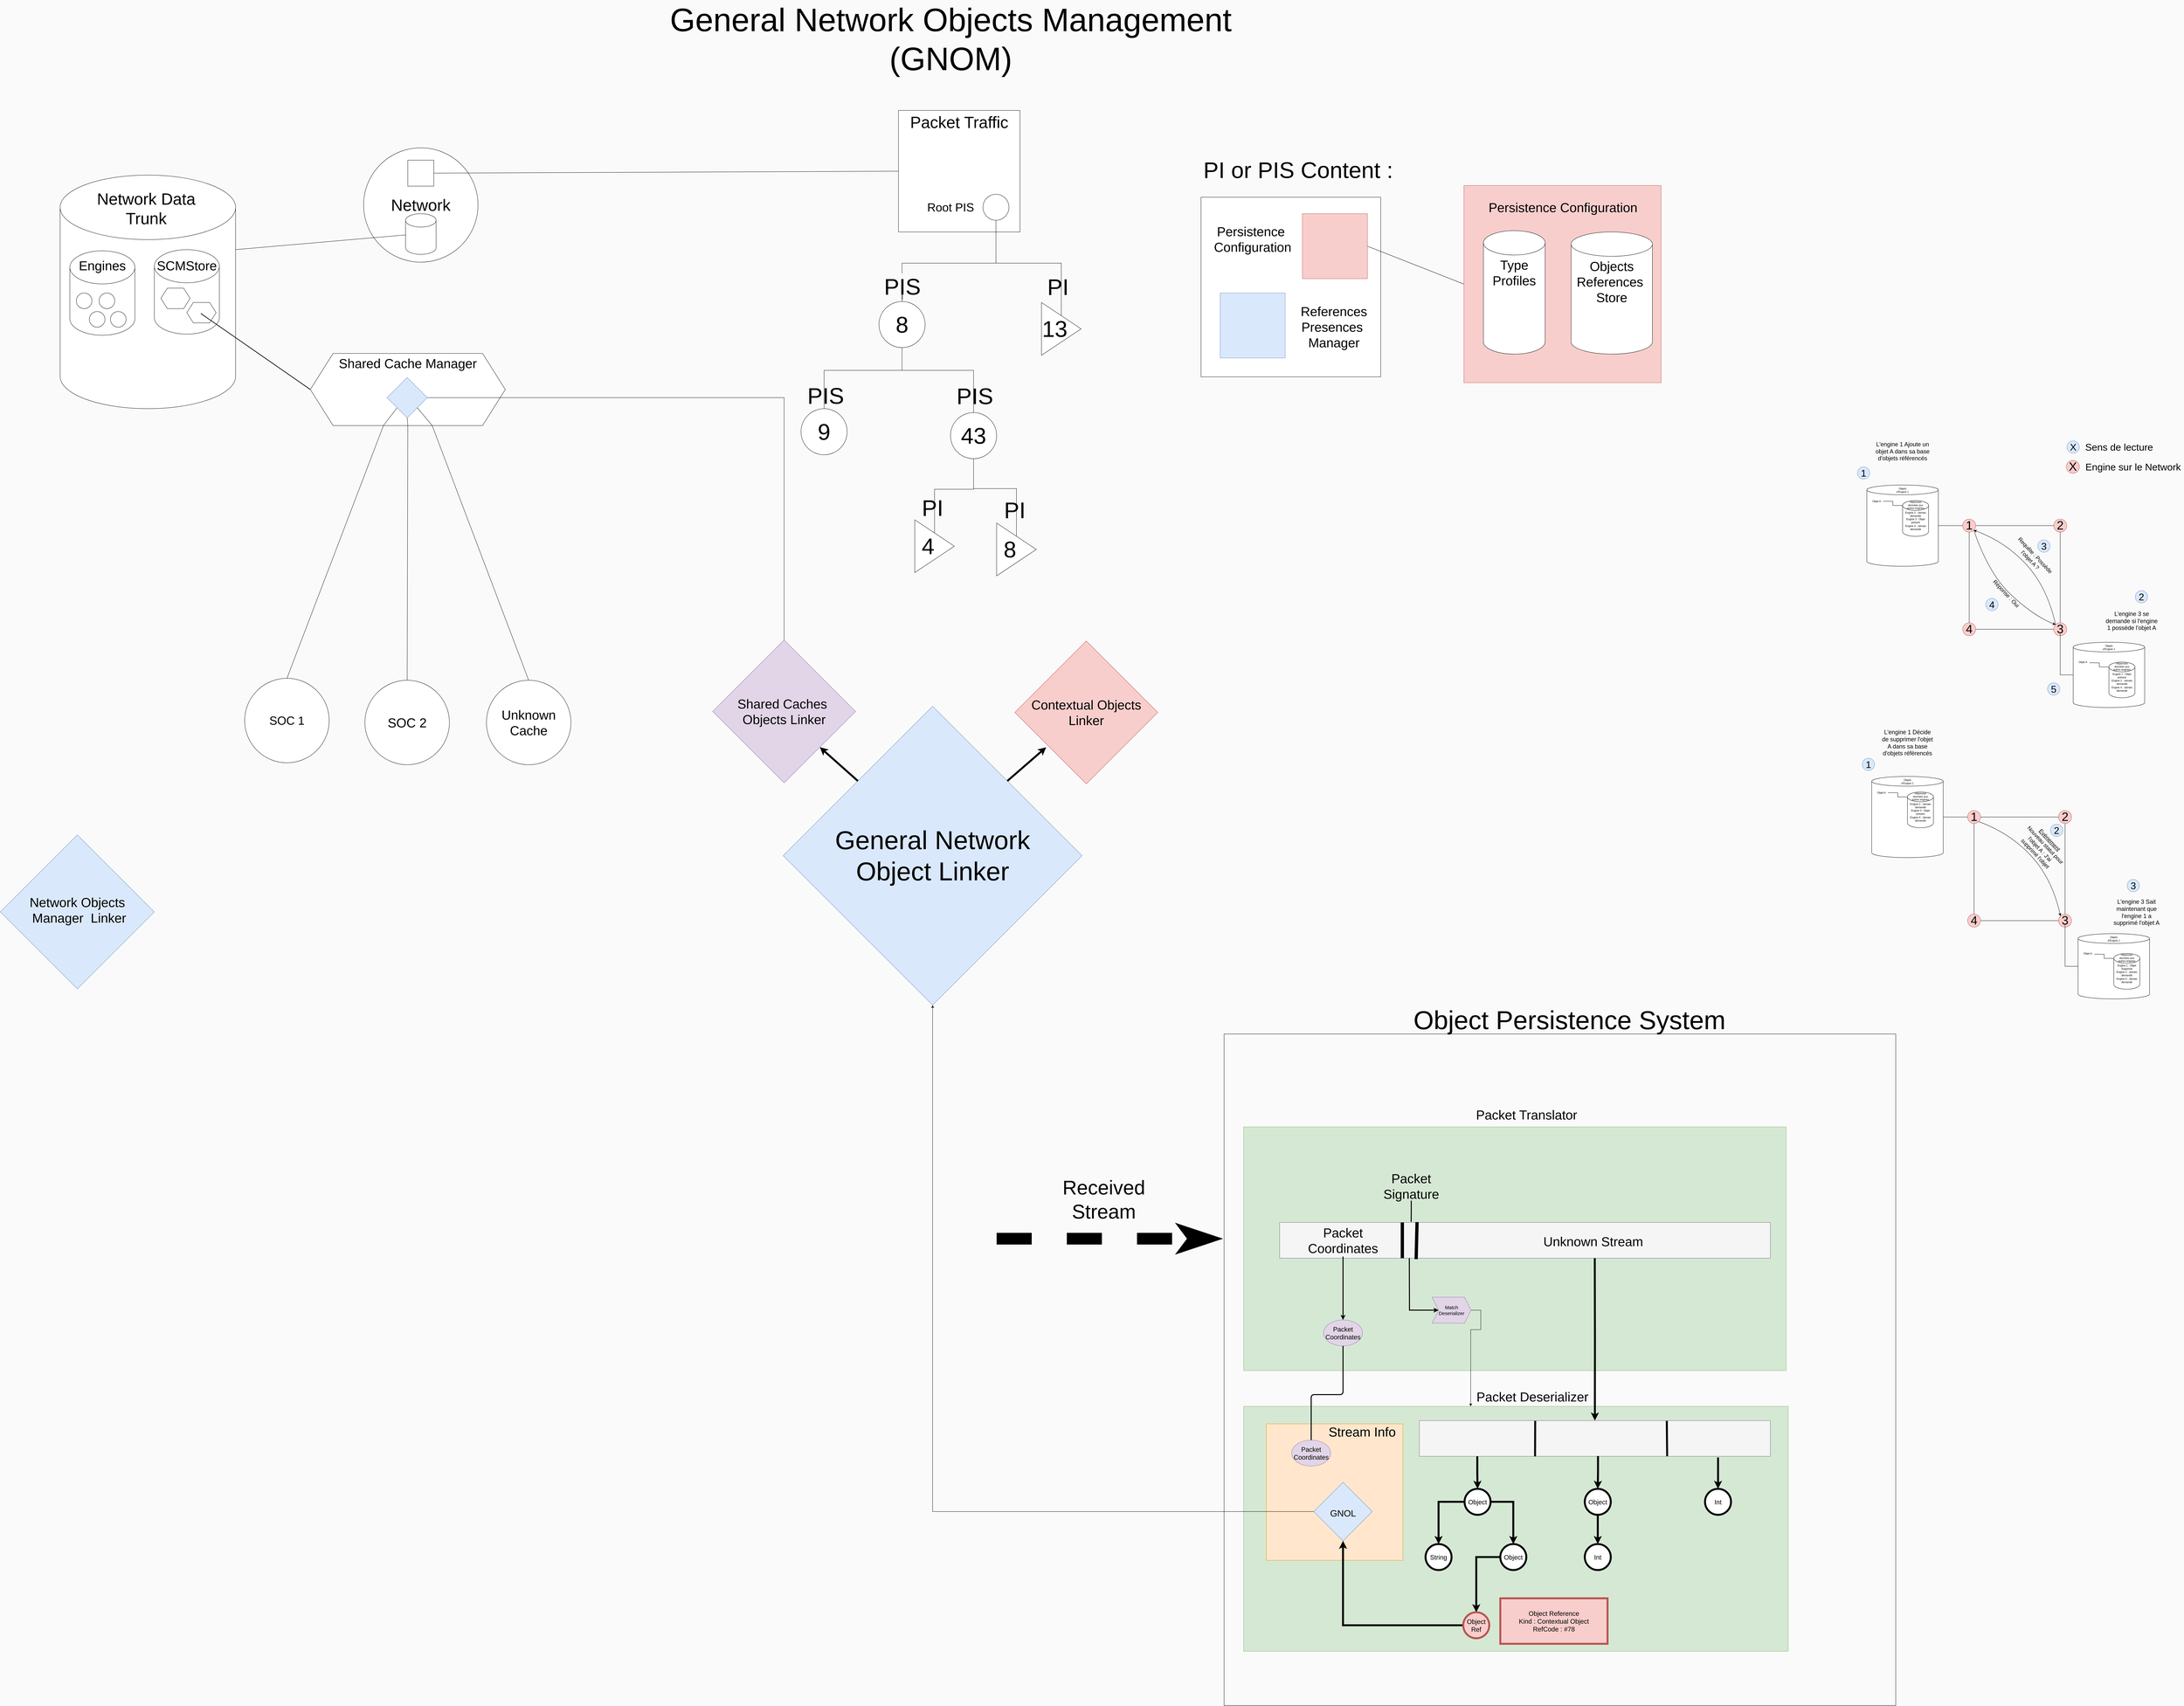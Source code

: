 <mxfile version="15.3.7" type="device"><diagram id="6fE26ftRKqNhQWlojreX" name="Page-1"><mxGraphModel dx="4024" dy="2606" grid="1" gridSize="10" guides="1" tooltips="1" connect="1" arrows="1" fold="1" page="1" pageScale="1" pageWidth="827" pageHeight="1169" background="#FAFAFA" math="0" shadow="0"><root><mxCell id="0"/><mxCell id="1" parent="0"/><mxCell id="mR_5athX--gnmXbzxp8_-203" value="" style="whiteSpace=wrap;html=1;aspect=fixed;fontSize=40;align=left;verticalAlign=top;gradientColor=#ffffff;fillColor=none;direction=east;" parent="1" vertex="1"><mxGeometry x="2552" y="3053" width="2067" height="2067" as="geometry"/></mxCell><mxCell id="mR_5athX--gnmXbzxp8_-219" value="" style="rounded=0;whiteSpace=wrap;html=1;fontSize=40;fillColor=#d5e8d4;align=left;verticalAlign=top;direction=east;strokeColor=#82b366;" parent="1" vertex="1"><mxGeometry x="2612" y="3339" width="1670" height="750" as="geometry"/></mxCell><mxCell id="mR_5athX--gnmXbzxp8_-1" value="&lt;font style=&quot;font-size: 100px&quot;&gt;General Network Objects Management&lt;br&gt;(GNOM)&lt;br&gt;&lt;/font&gt;" style="text;html=1;strokeColor=none;fillColor=none;align=center;verticalAlign=middle;whiteSpace=wrap;rounded=0;" parent="1" vertex="1"><mxGeometry x="790.5" y="-130" width="1840" height="240" as="geometry"/></mxCell><mxCell id="mR_5athX--gnmXbzxp8_-2" style="edgeStyle=orthogonalEdgeStyle;rounded=0;orthogonalLoop=1;jettySize=auto;html=1;entryX=0;entryY=0.5;entryDx=0;entryDy=0;fontSize=11;fontColor=#000000;endArrow=none;endFill=0;" parent="1" source="mR_5athX--gnmXbzxp8_-3" target="mR_5athX--gnmXbzxp8_-10" edge="1"><mxGeometry relative="1" as="geometry"/></mxCell><mxCell id="mR_5athX--gnmXbzxp8_-3" value="" style="ellipse;whiteSpace=wrap;html=1;aspect=fixed;fontSize=11;align=left;fillColor=#f8cecc;strokeColor=#b85450;fontStyle=1" parent="1" vertex="1"><mxGeometry x="4825" y="1787" width="40" height="40" as="geometry"/></mxCell><mxCell id="mR_5athX--gnmXbzxp8_-4" style="edgeStyle=orthogonalEdgeStyle;rounded=0;orthogonalLoop=1;jettySize=auto;html=1;entryX=0.5;entryY=0;entryDx=0;entryDy=0;fontSize=11;fontColor=#000000;endArrow=none;endFill=0;" parent="1" source="mR_5athX--gnmXbzxp8_-7" target="mR_5athX--gnmXbzxp8_-3" edge="1"><mxGeometry relative="1" as="geometry"/></mxCell><mxCell id="mR_5athX--gnmXbzxp8_-5" style="edgeStyle=orthogonalEdgeStyle;rounded=0;orthogonalLoop=1;jettySize=auto;html=1;entryX=0;entryY=0.5;entryDx=0;entryDy=0;fontSize=11;fontColor=#000000;endArrow=none;endFill=0;" parent="1" source="mR_5athX--gnmXbzxp8_-7" target="mR_5athX--gnmXbzxp8_-8" edge="1"><mxGeometry relative="1" as="geometry"/></mxCell><mxCell id="mR_5athX--gnmXbzxp8_-6" style="edgeStyle=orthogonalEdgeStyle;rounded=0;orthogonalLoop=1;jettySize=auto;html=1;entryX=1;entryY=0.5;entryDx=0;entryDy=0;entryPerimeter=0;fontSize=37;fontColor=#000000;endArrow=none;endFill=0;" parent="1" source="mR_5athX--gnmXbzxp8_-7" target="mR_5athX--gnmXbzxp8_-12" edge="1"><mxGeometry relative="1" as="geometry"/></mxCell><mxCell id="mR_5athX--gnmXbzxp8_-7" value="" style="ellipse;whiteSpace=wrap;html=1;aspect=fixed;fontSize=11;align=left;fillColor=#f8cecc;strokeColor=#b85450;fontStyle=1" parent="1" vertex="1"><mxGeometry x="4825" y="1468" width="40" height="40" as="geometry"/></mxCell><mxCell id="mR_5athX--gnmXbzxp8_-8" value="" style="ellipse;whiteSpace=wrap;html=1;aspect=fixed;fontSize=11;align=left;fillColor=#f8cecc;strokeColor=#b85450;fontStyle=1" parent="1" vertex="1"><mxGeometry x="5105" y="1468" width="40" height="40" as="geometry"/></mxCell><mxCell id="mR_5athX--gnmXbzxp8_-9" style="edgeStyle=orthogonalEdgeStyle;rounded=0;orthogonalLoop=1;jettySize=auto;html=1;entryX=0.5;entryY=1;entryDx=0;entryDy=0;fontSize=11;fontColor=#000000;endArrow=none;endFill=0;" parent="1" source="mR_5athX--gnmXbzxp8_-10" target="mR_5athX--gnmXbzxp8_-8" edge="1"><mxGeometry relative="1" as="geometry"/></mxCell><mxCell id="mR_5athX--gnmXbzxp8_-10" value="" style="ellipse;whiteSpace=wrap;html=1;aspect=fixed;fontSize=11;align=left;fillColor=#f8cecc;strokeColor=#b85450;fontStyle=1" parent="1" vertex="1"><mxGeometry x="5105" y="1787" width="40" height="40" as="geometry"/></mxCell><mxCell id="mR_5athX--gnmXbzxp8_-11" value="L'engine 1 Ajoute un objet A dans sa base d'objets référencés" style="text;html=1;strokeColor=none;fillColor=none;align=center;verticalAlign=middle;whiteSpace=wrap;rounded=0;fontSize=18;fontColor=#000000;" parent="1" vertex="1"><mxGeometry x="4555" y="1200" width="170" height="120" as="geometry"/></mxCell><mxCell id="mR_5athX--gnmXbzxp8_-12" value="" style="shape=cylinder3;whiteSpace=wrap;html=1;boundedLbl=1;backgroundOutline=1;size=15;fontSize=11;fontColor=#000000;align=left;" parent="1" vertex="1"><mxGeometry x="4530" y="1363" width="220" height="250" as="geometry"/></mxCell><mxCell id="mR_5athX--gnmXbzxp8_-13" value="Objets &lt;br&gt;d'Engine 1" style="text;html=1;strokeColor=none;fillColor=none;align=center;verticalAlign=middle;whiteSpace=wrap;rounded=0;fontSize=8;fontColor=#000000;" parent="1" vertex="1"><mxGeometry x="4605" y="1363" width="70" height="31" as="geometry"/></mxCell><mxCell id="mR_5athX--gnmXbzxp8_-14" style="edgeStyle=orthogonalEdgeStyle;rounded=0;orthogonalLoop=1;jettySize=auto;html=1;entryX=0;entryY=0;entryDx=0;entryDy=15;entryPerimeter=0;fontSize=8;fontColor=#000000;endArrow=none;endFill=0;" parent="1" source="mR_5athX--gnmXbzxp8_-15" target="mR_5athX--gnmXbzxp8_-16" edge="1"><mxGeometry relative="1" as="geometry"/></mxCell><mxCell id="mR_5athX--gnmXbzxp8_-15" value="Objet A" style="text;html=1;strokeColor=none;fillColor=none;align=center;verticalAlign=middle;whiteSpace=wrap;rounded=0;fontSize=8;fontColor=#000000;" parent="1" vertex="1"><mxGeometry x="4540" y="1403" width="40" height="20" as="geometry"/></mxCell><mxCell id="mR_5athX--gnmXbzxp8_-16" value="" style="shape=cylinder3;whiteSpace=wrap;html=1;boundedLbl=1;backgroundOutline=1;size=15;fontSize=8;fontColor=#000000;align=left;" parent="1" vertex="1"><mxGeometry x="4640" y="1411" width="80" height="110" as="geometry"/></mxCell><mxCell id="mR_5athX--gnmXbzxp8_-17" value="Réponses données aux autres engines" style="text;html=1;strokeColor=none;fillColor=none;align=center;verticalAlign=middle;whiteSpace=wrap;rounded=0;fontSize=8;fontColor=#000000;" parent="1" vertex="1"><mxGeometry x="4645" y="1411" width="70" height="28" as="geometry"/></mxCell><mxCell id="mR_5athX--gnmXbzxp8_-18" value="Engine 2 : Jamais demandé" style="text;html=1;strokeColor=none;fillColor=none;align=center;verticalAlign=middle;whiteSpace=wrap;rounded=0;fontSize=8;fontColor=#000000;" parent="1" vertex="1"><mxGeometry x="4645" y="1443" width="70" height="20" as="geometry"/></mxCell><mxCell id="mR_5athX--gnmXbzxp8_-19" value="Engine 3 : Objet présent" style="text;html=1;strokeColor=none;fillColor=none;align=center;verticalAlign=middle;whiteSpace=wrap;rounded=0;fontSize=8;fontColor=#000000;" parent="1" vertex="1"><mxGeometry x="4645" y="1463" width="70" height="20" as="geometry"/></mxCell><mxCell id="mR_5athX--gnmXbzxp8_-20" value="Engine 4 : Jamais demandé" style="text;html=1;strokeColor=none;fillColor=none;align=center;verticalAlign=middle;whiteSpace=wrap;rounded=0;fontSize=8;fontColor=#000000;" parent="1" vertex="1"><mxGeometry x="4645" y="1484" width="70" height="20" as="geometry"/></mxCell><mxCell id="mR_5athX--gnmXbzxp8_-21" value="1" style="text;html=1;strokeColor=none;fillColor=none;align=center;verticalAlign=middle;whiteSpace=wrap;rounded=0;fontSize=37;fontColor=#000000;" parent="1" vertex="1"><mxGeometry x="4825" y="1478" width="40" height="20" as="geometry"/></mxCell><mxCell id="mR_5athX--gnmXbzxp8_-22" value="2" style="text;html=1;strokeColor=none;fillColor=none;align=center;verticalAlign=middle;whiteSpace=wrap;rounded=0;fontSize=37;fontColor=#000000;" parent="1" vertex="1"><mxGeometry x="5105" y="1478" width="40" height="20" as="geometry"/></mxCell><mxCell id="mR_5athX--gnmXbzxp8_-23" style="edgeStyle=orthogonalEdgeStyle;rounded=0;orthogonalLoop=1;jettySize=auto;html=1;entryX=0;entryY=0.5;entryDx=0;entryDy=0;entryPerimeter=0;fontSize=17;fontColor=#000000;endArrow=none;endFill=0;" parent="1" source="mR_5athX--gnmXbzxp8_-24" target="mR_5athX--gnmXbzxp8_-31" edge="1"><mxGeometry relative="1" as="geometry"><Array as="points"><mxPoint x="5125" y="1948"/></Array></mxGeometry></mxCell><mxCell id="mR_5athX--gnmXbzxp8_-24" value="3" style="text;html=1;strokeColor=none;fillColor=none;align=center;verticalAlign=middle;whiteSpace=wrap;rounded=0;fontSize=37;fontColor=#000000;" parent="1" vertex="1"><mxGeometry x="5105" y="1797" width="40" height="20" as="geometry"/></mxCell><mxCell id="mR_5athX--gnmXbzxp8_-25" value="4" style="text;html=1;strokeColor=none;fillColor=none;align=center;verticalAlign=middle;whiteSpace=wrap;rounded=0;fontSize=37;fontColor=#000000;" parent="1" vertex="1"><mxGeometry x="4825" y="1797" width="40" height="20" as="geometry"/></mxCell><mxCell id="mR_5athX--gnmXbzxp8_-26" value="L'engine 3 se demande si l'engine 1 possède l'objet A" style="text;html=1;strokeColor=none;fillColor=none;align=center;verticalAlign=middle;whiteSpace=wrap;rounded=0;fontSize=18;fontColor=#000000;" parent="1" vertex="1"><mxGeometry x="5260" y="1722" width="170" height="120" as="geometry"/></mxCell><mxCell id="mR_5athX--gnmXbzxp8_-27" value="" style="curved=1;endArrow=classic;html=1;fontSize=37;fontColor=#000000;exitX=0;exitY=0;exitDx=0;exitDy=0;entryX=1;entryY=1;entryDx=0;entryDy=0;" parent="1" source="mR_5athX--gnmXbzxp8_-10" target="mR_5athX--gnmXbzxp8_-7" edge="1"><mxGeometry width="50" height="50" relative="1" as="geometry"><mxPoint x="5025" y="1777" as="sourcePoint"/><mxPoint x="5075" y="1727" as="targetPoint"/><Array as="points"><mxPoint x="5085" y="1677"/><mxPoint x="4955" y="1537"/></Array></mxGeometry></mxCell><mxCell id="mR_5athX--gnmXbzxp8_-28" value="&lt;font style=&quot;font-size: 17px&quot;&gt;Requête : Possède l'objet A ?&lt;/font&gt;" style="text;html=1;strokeColor=none;fillColor=none;align=center;verticalAlign=middle;whiteSpace=wrap;rounded=0;fontSize=17;fontColor=#000000;rotation=46.9;" parent="1" vertex="1"><mxGeometry x="4955" y="1577" width="170" height="20" as="geometry"/></mxCell><mxCell id="mR_5athX--gnmXbzxp8_-29" value="" style="curved=1;endArrow=classic;html=1;fontSize=37;fontColor=#000000;exitX=1;exitY=1;exitDx=0;exitDy=0;entryX=0;entryY=0;entryDx=0;entryDy=0;" parent="1" source="mR_5athX--gnmXbzxp8_-7" target="mR_5athX--gnmXbzxp8_-10" edge="1"><mxGeometry width="50" height="50" relative="1" as="geometry"><mxPoint x="4775.002" y="1572.002" as="sourcePoint"/><mxPoint x="5026.718" y="1862.718" as="targetPoint"/><Array as="points"><mxPoint x="4905" y="1637"/><mxPoint x="5045" y="1767"/></Array></mxGeometry></mxCell><mxCell id="mR_5athX--gnmXbzxp8_-30" value="&lt;font style=&quot;font-size: 17px&quot;&gt;Réponse : Oui&lt;/font&gt;" style="text;html=1;strokeColor=none;fillColor=none;align=center;verticalAlign=middle;whiteSpace=wrap;rounded=0;fontSize=17;fontColor=#000000;rotation=46.9;" parent="1" vertex="1"><mxGeometry x="4873" y="1688" width="170" height="20" as="geometry"/></mxCell><mxCell id="mR_5athX--gnmXbzxp8_-31" value="" style="shape=cylinder3;whiteSpace=wrap;html=1;boundedLbl=1;backgroundOutline=1;size=15;fontSize=11;fontColor=#000000;align=left;" parent="1" vertex="1"><mxGeometry x="5165" y="1847" width="220" height="201" as="geometry"/></mxCell><mxCell id="mR_5athX--gnmXbzxp8_-32" style="edgeStyle=orthogonalEdgeStyle;rounded=0;orthogonalLoop=1;jettySize=auto;html=1;entryX=0;entryY=0;entryDx=0;entryDy=15;entryPerimeter=0;fontSize=8;fontColor=#000000;endArrow=none;endFill=0;" parent="1" target="mR_5athX--gnmXbzxp8_-33" edge="1"><mxGeometry relative="1" as="geometry"><mxPoint x="5215" y="1910.0" as="sourcePoint"/></mxGeometry></mxCell><mxCell id="mR_5athX--gnmXbzxp8_-33" value="" style="shape=cylinder3;whiteSpace=wrap;html=1;boundedLbl=1;backgroundOutline=1;size=15;fontSize=8;fontColor=#000000;align=left;" parent="1" vertex="1"><mxGeometry x="5275" y="1908" width="80" height="110" as="geometry"/></mxCell><mxCell id="mR_5athX--gnmXbzxp8_-34" value="Réponses données aux autres engines" style="text;html=1;strokeColor=none;fillColor=none;align=center;verticalAlign=middle;whiteSpace=wrap;rounded=0;fontSize=8;fontColor=#000000;" parent="1" vertex="1"><mxGeometry x="5280" y="1908" width="70" height="28" as="geometry"/></mxCell><mxCell id="mR_5athX--gnmXbzxp8_-35" value="Engine 1 : Objet présent" style="text;html=1;strokeColor=none;fillColor=none;align=center;verticalAlign=middle;whiteSpace=wrap;rounded=0;fontSize=8;fontColor=#000000;" parent="1" vertex="1"><mxGeometry x="5280" y="1940" width="70" height="20" as="geometry"/></mxCell><mxCell id="mR_5athX--gnmXbzxp8_-36" value="Engine 2 : Jamais demandé" style="text;html=1;strokeColor=none;fillColor=none;align=center;verticalAlign=middle;whiteSpace=wrap;rounded=0;fontSize=8;fontColor=#000000;" parent="1" vertex="1"><mxGeometry x="5280" y="1960" width="70" height="20" as="geometry"/></mxCell><mxCell id="mR_5athX--gnmXbzxp8_-37" value="Engine 4 : Jamais demandé" style="text;html=1;strokeColor=none;fillColor=none;align=center;verticalAlign=middle;whiteSpace=wrap;rounded=0;fontSize=8;fontColor=#000000;" parent="1" vertex="1"><mxGeometry x="5280" y="1981" width="70" height="20" as="geometry"/></mxCell><mxCell id="mR_5athX--gnmXbzxp8_-38" value="Objets &lt;br&gt;d'Engine 1" style="text;html=1;strokeColor=none;fillColor=none;align=center;verticalAlign=middle;whiteSpace=wrap;rounded=0;fontSize=8;fontColor=#000000;" parent="1" vertex="1"><mxGeometry x="5240" y="1847" width="70" height="31" as="geometry"/></mxCell><mxCell id="mR_5athX--gnmXbzxp8_-39" value="Objet A" style="text;html=1;strokeColor=none;fillColor=none;align=center;verticalAlign=middle;whiteSpace=wrap;rounded=0;fontSize=8;fontColor=#000000;" parent="1" vertex="1"><mxGeometry x="5175" y="1898" width="40" height="20" as="geometry"/></mxCell><mxCell id="mR_5athX--gnmXbzxp8_-40" value="" style="ellipse;whiteSpace=wrap;html=1;aspect=fixed;fontSize=17;align=center;verticalAlign=middle;fillColor=#dae8fc;strokeColor=#6c8ebf;" parent="1" vertex="1"><mxGeometry x="5146" y="1227" width="38" height="38" as="geometry"/></mxCell><mxCell id="mR_5athX--gnmXbzxp8_-41" value="X" style="text;html=1;strokeColor=none;fillColor=none;align=center;verticalAlign=middle;whiteSpace=wrap;rounded=0;fontSize=30;fontColor=#000000;" parent="1" vertex="1"><mxGeometry x="5145" y="1236" width="40" height="20" as="geometry"/></mxCell><mxCell id="mR_5athX--gnmXbzxp8_-42" value="Sens de lecture" style="text;html=1;strokeColor=none;fillColor=none;align=center;verticalAlign=middle;whiteSpace=wrap;rounded=0;fontSize=30;fontColor=#000000;" parent="1" vertex="1"><mxGeometry x="5195" y="1221" width="223" height="50" as="geometry"/></mxCell><mxCell id="mR_5athX--gnmXbzxp8_-43" value="" style="ellipse;whiteSpace=wrap;html=1;aspect=fixed;fontSize=11;align=left;fillColor=#f8cecc;strokeColor=#b85450;fontStyle=1" parent="1" vertex="1"><mxGeometry x="5144" y="1287" width="40" height="40" as="geometry"/></mxCell><mxCell id="mR_5athX--gnmXbzxp8_-44" value="X" style="text;html=1;strokeColor=none;fillColor=none;align=center;verticalAlign=middle;whiteSpace=wrap;rounded=0;fontSize=37;fontColor=#000000;" parent="1" vertex="1"><mxGeometry x="5144" y="1297" width="40" height="20" as="geometry"/></mxCell><mxCell id="mR_5athX--gnmXbzxp8_-45" value="Engine sur le Network" style="text;html=1;strokeColor=none;fillColor=none;align=center;verticalAlign=middle;whiteSpace=wrap;rounded=0;fontSize=30;fontColor=#000000;" parent="1" vertex="1"><mxGeometry x="5194" y="1282" width="311" height="50" as="geometry"/></mxCell><mxCell id="mR_5athX--gnmXbzxp8_-46" value="" style="ellipse;whiteSpace=wrap;html=1;aspect=fixed;fontSize=17;align=center;verticalAlign=middle;fillColor=#dae8fc;strokeColor=#6c8ebf;" parent="1" vertex="1"><mxGeometry x="4501" y="1307" width="38" height="38" as="geometry"/></mxCell><mxCell id="mR_5athX--gnmXbzxp8_-47" value="1" style="text;html=1;strokeColor=none;fillColor=none;align=center;verticalAlign=middle;whiteSpace=wrap;rounded=0;fontSize=30;fontColor=#000000;" parent="1" vertex="1"><mxGeometry x="4500" y="1316" width="40" height="20" as="geometry"/></mxCell><mxCell id="mR_5athX--gnmXbzxp8_-48" value="" style="ellipse;whiteSpace=wrap;html=1;aspect=fixed;fontSize=17;align=center;verticalAlign=middle;fillColor=#dae8fc;strokeColor=#6c8ebf;" parent="1" vertex="1"><mxGeometry x="5356" y="1688" width="38" height="38" as="geometry"/></mxCell><mxCell id="mR_5athX--gnmXbzxp8_-49" value="2" style="text;html=1;strokeColor=none;fillColor=none;align=center;verticalAlign=middle;whiteSpace=wrap;rounded=0;fontSize=30;fontColor=#000000;" parent="1" vertex="1"><mxGeometry x="5355" y="1697" width="40" height="20" as="geometry"/></mxCell><mxCell id="mR_5athX--gnmXbzxp8_-50" value="" style="ellipse;whiteSpace=wrap;html=1;aspect=fixed;fontSize=17;align=center;verticalAlign=middle;fillColor=#dae8fc;strokeColor=#6c8ebf;" parent="1" vertex="1"><mxGeometry x="5056" y="1532" width="38" height="38" as="geometry"/></mxCell><mxCell id="mR_5athX--gnmXbzxp8_-51" value="3" style="text;html=1;strokeColor=none;fillColor=none;align=center;verticalAlign=middle;whiteSpace=wrap;rounded=0;fontSize=30;fontColor=#000000;" parent="1" vertex="1"><mxGeometry x="5055" y="1541" width="40" height="20" as="geometry"/></mxCell><mxCell id="mR_5athX--gnmXbzxp8_-52" value="" style="ellipse;whiteSpace=wrap;html=1;aspect=fixed;fontSize=17;align=center;verticalAlign=middle;fillColor=#dae8fc;strokeColor=#6c8ebf;" parent="1" vertex="1"><mxGeometry x="4896" y="1712" width="38" height="38" as="geometry"/></mxCell><mxCell id="mR_5athX--gnmXbzxp8_-53" value="4" style="text;html=1;strokeColor=none;fillColor=none;align=center;verticalAlign=middle;whiteSpace=wrap;rounded=0;fontSize=30;fontColor=#000000;" parent="1" vertex="1"><mxGeometry x="4895" y="1721" width="40" height="20" as="geometry"/></mxCell><mxCell id="mR_5athX--gnmXbzxp8_-54" value="" style="ellipse;whiteSpace=wrap;html=1;aspect=fixed;fontSize=17;align=center;verticalAlign=middle;fillColor=#dae8fc;strokeColor=#6c8ebf;" parent="1" vertex="1"><mxGeometry x="5086" y="1972" width="38" height="38" as="geometry"/></mxCell><mxCell id="mR_5athX--gnmXbzxp8_-55" value="5" style="text;html=1;strokeColor=none;fillColor=none;align=center;verticalAlign=middle;whiteSpace=wrap;rounded=0;fontSize=30;fontColor=#000000;" parent="1" vertex="1"><mxGeometry x="5085" y="1981" width="40" height="20" as="geometry"/></mxCell><mxCell id="mR_5athX--gnmXbzxp8_-56" value="L'engine 1 Décide de supprimer l'objet A dans sa base d'objets référencés" style="text;html=1;strokeColor=none;fillColor=none;align=center;verticalAlign=middle;whiteSpace=wrap;rounded=0;fontSize=18;fontColor=#000000;" parent="1" vertex="1"><mxGeometry x="4570" y="2097" width="170" height="120" as="geometry"/></mxCell><mxCell id="mR_5athX--gnmXbzxp8_-57" value="" style="shape=cylinder3;whiteSpace=wrap;html=1;boundedLbl=1;backgroundOutline=1;size=15;fontSize=11;fontColor=#000000;align=left;" parent="1" vertex="1"><mxGeometry x="4545" y="2260" width="220" height="250" as="geometry"/></mxCell><mxCell id="mR_5athX--gnmXbzxp8_-58" value="Objets &lt;br&gt;d'Engine 1" style="text;html=1;strokeColor=none;fillColor=none;align=center;verticalAlign=middle;whiteSpace=wrap;rounded=0;fontSize=8;fontColor=#000000;" parent="1" vertex="1"><mxGeometry x="4620" y="2260" width="70" height="31" as="geometry"/></mxCell><mxCell id="mR_5athX--gnmXbzxp8_-59" style="edgeStyle=orthogonalEdgeStyle;rounded=0;orthogonalLoop=1;jettySize=auto;html=1;entryX=0;entryY=0;entryDx=0;entryDy=15;entryPerimeter=0;fontSize=8;fontColor=#000000;endArrow=none;endFill=0;" parent="1" source="mR_5athX--gnmXbzxp8_-60" target="mR_5athX--gnmXbzxp8_-61" edge="1"><mxGeometry relative="1" as="geometry"/></mxCell><mxCell id="mR_5athX--gnmXbzxp8_-60" value="Objet A" style="text;html=1;strokeColor=none;fillColor=none;align=center;verticalAlign=middle;whiteSpace=wrap;rounded=0;fontSize=8;fontColor=#000000;" parent="1" vertex="1"><mxGeometry x="4555" y="2300" width="40" height="20" as="geometry"/></mxCell><mxCell id="mR_5athX--gnmXbzxp8_-61" value="" style="shape=cylinder3;whiteSpace=wrap;html=1;boundedLbl=1;backgroundOutline=1;size=15;fontSize=8;fontColor=#000000;align=left;" parent="1" vertex="1"><mxGeometry x="4655" y="2308" width="80" height="110" as="geometry"/></mxCell><mxCell id="mR_5athX--gnmXbzxp8_-62" value="Réponses données aux autres engines" style="text;html=1;strokeColor=none;fillColor=none;align=center;verticalAlign=middle;whiteSpace=wrap;rounded=0;fontSize=8;fontColor=#000000;" parent="1" vertex="1"><mxGeometry x="4660" y="2308" width="70" height="28" as="geometry"/></mxCell><mxCell id="mR_5athX--gnmXbzxp8_-63" value="Engine 2 : Jamais demandé" style="text;html=1;strokeColor=none;fillColor=none;align=center;verticalAlign=middle;whiteSpace=wrap;rounded=0;fontSize=8;fontColor=#000000;" parent="1" vertex="1"><mxGeometry x="4660" y="2340" width="70" height="20" as="geometry"/></mxCell><mxCell id="mR_5athX--gnmXbzxp8_-64" value="Engine 3 : Objet présent" style="text;html=1;strokeColor=none;fillColor=none;align=center;verticalAlign=middle;whiteSpace=wrap;rounded=0;fontSize=8;fontColor=#000000;" parent="1" vertex="1"><mxGeometry x="4660" y="2360" width="70" height="20" as="geometry"/></mxCell><mxCell id="mR_5athX--gnmXbzxp8_-65" value="Engine 4 : Jamais demandé" style="text;html=1;strokeColor=none;fillColor=none;align=center;verticalAlign=middle;whiteSpace=wrap;rounded=0;fontSize=8;fontColor=#000000;" parent="1" vertex="1"><mxGeometry x="4660" y="2381" width="70" height="20" as="geometry"/></mxCell><mxCell id="mR_5athX--gnmXbzxp8_-66" value="" style="ellipse;whiteSpace=wrap;html=1;aspect=fixed;fontSize=17;align=center;verticalAlign=middle;fillColor=#dae8fc;strokeColor=#6c8ebf;" parent="1" vertex="1"><mxGeometry x="4516" y="2204" width="38" height="38" as="geometry"/></mxCell><mxCell id="mR_5athX--gnmXbzxp8_-67" value="1" style="text;html=1;strokeColor=none;fillColor=none;align=center;verticalAlign=middle;whiteSpace=wrap;rounded=0;fontSize=30;fontColor=#000000;" parent="1" vertex="1"><mxGeometry x="4515" y="2213" width="40" height="20" as="geometry"/></mxCell><mxCell id="mR_5athX--gnmXbzxp8_-68" style="edgeStyle=orthogonalEdgeStyle;rounded=0;orthogonalLoop=1;jettySize=auto;html=1;entryX=0;entryY=0.5;entryDx=0;entryDy=0;fontSize=11;fontColor=#000000;endArrow=none;endFill=0;" parent="1" source="mR_5athX--gnmXbzxp8_-69" target="mR_5athX--gnmXbzxp8_-75" edge="1"><mxGeometry relative="1" as="geometry"/></mxCell><mxCell id="mR_5athX--gnmXbzxp8_-69" value="" style="ellipse;whiteSpace=wrap;html=1;aspect=fixed;fontSize=11;align=left;fillColor=#f8cecc;strokeColor=#b85450;fontStyle=1" parent="1" vertex="1"><mxGeometry x="4840" y="2684" width="40" height="40" as="geometry"/></mxCell><mxCell id="mR_5athX--gnmXbzxp8_-70" style="edgeStyle=orthogonalEdgeStyle;rounded=0;orthogonalLoop=1;jettySize=auto;html=1;entryX=0.5;entryY=0;entryDx=0;entryDy=0;fontSize=11;fontColor=#000000;endArrow=none;endFill=0;" parent="1" source="mR_5athX--gnmXbzxp8_-72" target="mR_5athX--gnmXbzxp8_-69" edge="1"><mxGeometry relative="1" as="geometry"/></mxCell><mxCell id="mR_5athX--gnmXbzxp8_-71" style="edgeStyle=orthogonalEdgeStyle;rounded=0;orthogonalLoop=1;jettySize=auto;html=1;entryX=0;entryY=0.5;entryDx=0;entryDy=0;fontSize=11;fontColor=#000000;endArrow=none;endFill=0;" parent="1" source="mR_5athX--gnmXbzxp8_-72" target="mR_5athX--gnmXbzxp8_-73" edge="1"><mxGeometry relative="1" as="geometry"/></mxCell><mxCell id="mR_5athX--gnmXbzxp8_-72" value="" style="ellipse;whiteSpace=wrap;html=1;aspect=fixed;fontSize=11;align=left;fillColor=#f8cecc;strokeColor=#b85450;fontStyle=1" parent="1" vertex="1"><mxGeometry x="4840" y="2365" width="40" height="40" as="geometry"/></mxCell><mxCell id="mR_5athX--gnmXbzxp8_-73" value="" style="ellipse;whiteSpace=wrap;html=1;aspect=fixed;fontSize=11;align=left;fillColor=#f8cecc;strokeColor=#b85450;fontStyle=1" parent="1" vertex="1"><mxGeometry x="5120" y="2365" width="40" height="40" as="geometry"/></mxCell><mxCell id="mR_5athX--gnmXbzxp8_-74" style="edgeStyle=orthogonalEdgeStyle;rounded=0;orthogonalLoop=1;jettySize=auto;html=1;entryX=0.5;entryY=1;entryDx=0;entryDy=0;fontSize=11;fontColor=#000000;endArrow=none;endFill=0;" parent="1" source="mR_5athX--gnmXbzxp8_-75" target="mR_5athX--gnmXbzxp8_-73" edge="1"><mxGeometry relative="1" as="geometry"/></mxCell><mxCell id="mR_5athX--gnmXbzxp8_-75" value="" style="ellipse;whiteSpace=wrap;html=1;aspect=fixed;fontSize=11;align=left;fillColor=#f8cecc;strokeColor=#b85450;fontStyle=1" parent="1" vertex="1"><mxGeometry x="5120" y="2684" width="40" height="40" as="geometry"/></mxCell><mxCell id="mR_5athX--gnmXbzxp8_-76" style="edgeStyle=orthogonalEdgeStyle;rounded=0;orthogonalLoop=1;jettySize=auto;html=1;entryX=1;entryY=0.5;entryDx=0;entryDy=0;entryPerimeter=0;fontSize=30;fontColor=#000000;endArrow=none;endFill=0;" parent="1" source="mR_5athX--gnmXbzxp8_-77" target="mR_5athX--gnmXbzxp8_-57" edge="1"><mxGeometry relative="1" as="geometry"/></mxCell><mxCell id="mR_5athX--gnmXbzxp8_-77" value="1" style="text;html=1;strokeColor=none;fillColor=none;align=center;verticalAlign=middle;whiteSpace=wrap;rounded=0;fontSize=37;fontColor=#000000;" parent="1" vertex="1"><mxGeometry x="4840" y="2375" width="40" height="20" as="geometry"/></mxCell><mxCell id="mR_5athX--gnmXbzxp8_-78" value="2" style="text;html=1;strokeColor=none;fillColor=none;align=center;verticalAlign=middle;whiteSpace=wrap;rounded=0;fontSize=37;fontColor=#000000;" parent="1" vertex="1"><mxGeometry x="5120" y="2375" width="40" height="20" as="geometry"/></mxCell><mxCell id="mR_5athX--gnmXbzxp8_-79" style="edgeStyle=orthogonalEdgeStyle;rounded=0;orthogonalLoop=1;jettySize=auto;html=1;entryX=0;entryY=0.5;entryDx=0;entryDy=0;entryPerimeter=0;fontSize=17;fontColor=#000000;endArrow=none;endFill=0;" parent="1" source="mR_5athX--gnmXbzxp8_-80" target="mR_5athX--gnmXbzxp8_-85" edge="1"><mxGeometry relative="1" as="geometry"><Array as="points"><mxPoint x="5140" y="2845"/></Array></mxGeometry></mxCell><mxCell id="mR_5athX--gnmXbzxp8_-80" value="3" style="text;html=1;strokeColor=none;fillColor=none;align=center;verticalAlign=middle;whiteSpace=wrap;rounded=0;fontSize=37;fontColor=#000000;" parent="1" vertex="1"><mxGeometry x="5120" y="2694" width="40" height="20" as="geometry"/></mxCell><mxCell id="mR_5athX--gnmXbzxp8_-81" value="4" style="text;html=1;strokeColor=none;fillColor=none;align=center;verticalAlign=middle;whiteSpace=wrap;rounded=0;fontSize=37;fontColor=#000000;" parent="1" vertex="1"><mxGeometry x="4840" y="2694" width="40" height="20" as="geometry"/></mxCell><mxCell id="mR_5athX--gnmXbzxp8_-82" value="L'engine 3 Sait maintenant que l'engine 1 a supprimé l'objet A" style="text;html=1;strokeColor=none;fillColor=none;align=center;verticalAlign=middle;whiteSpace=wrap;rounded=0;fontSize=18;fontColor=#000000;" parent="1" vertex="1"><mxGeometry x="5275" y="2619" width="170" height="120" as="geometry"/></mxCell><mxCell id="mR_5athX--gnmXbzxp8_-83" value="" style="curved=1;endArrow=classic;html=1;fontSize=37;fontColor=#000000;exitX=1;exitY=1;exitDx=0;exitDy=0;entryX=0;entryY=0;entryDx=0;entryDy=0;" parent="1" source="mR_5athX--gnmXbzxp8_-72" target="mR_5athX--gnmXbzxp8_-75" edge="1"><mxGeometry width="50" height="50" relative="1" as="geometry"><mxPoint x="5090" y="2624" as="sourcePoint"/><mxPoint x="5040" y="2674" as="targetPoint"/><Array as="points"><mxPoint x="4970" y="2434"/><mxPoint x="5100" y="2574"/></Array></mxGeometry></mxCell><mxCell id="mR_5athX--gnmXbzxp8_-84" value="&lt;font style=&quot;font-size: 17px&quot;&gt;&lt;u&gt;Evènement&lt;/u&gt;&lt;br&gt;&amp;nbsp;Nouveau statut pour l'objet A : J'ai supprimé l'objet&lt;/font&gt;" style="text;html=1;strokeColor=none;fillColor=none;align=center;verticalAlign=middle;whiteSpace=wrap;rounded=0;fontSize=17;fontColor=#000000;rotation=46.9;" parent="1" vertex="1"><mxGeometry x="4985" y="2467" width="170" height="20" as="geometry"/></mxCell><mxCell id="mR_5athX--gnmXbzxp8_-85" value="" style="shape=cylinder3;whiteSpace=wrap;html=1;boundedLbl=1;backgroundOutline=1;size=15;fontSize=11;fontColor=#000000;align=left;" parent="1" vertex="1"><mxGeometry x="5180" y="2744" width="220" height="201" as="geometry"/></mxCell><mxCell id="mR_5athX--gnmXbzxp8_-86" style="edgeStyle=orthogonalEdgeStyle;rounded=0;orthogonalLoop=1;jettySize=auto;html=1;entryX=0;entryY=0;entryDx=0;entryDy=15;entryPerimeter=0;fontSize=8;fontColor=#000000;endArrow=none;endFill=0;" parent="1" target="mR_5athX--gnmXbzxp8_-87" edge="1"><mxGeometry relative="1" as="geometry"><mxPoint x="5230" y="2807" as="sourcePoint"/></mxGeometry></mxCell><mxCell id="mR_5athX--gnmXbzxp8_-87" value="" style="shape=cylinder3;whiteSpace=wrap;html=1;boundedLbl=1;backgroundOutline=1;size=15;fontSize=8;fontColor=#000000;align=left;" parent="1" vertex="1"><mxGeometry x="5290" y="2805" width="80" height="110" as="geometry"/></mxCell><mxCell id="mR_5athX--gnmXbzxp8_-88" value="Réponses données aux autres engines" style="text;html=1;strokeColor=none;fillColor=none;align=center;verticalAlign=middle;whiteSpace=wrap;rounded=0;fontSize=8;fontColor=#000000;" parent="1" vertex="1"><mxGeometry x="5295" y="2805" width="70" height="28" as="geometry"/></mxCell><mxCell id="mR_5athX--gnmXbzxp8_-89" value="Engine 1 : Objet Supprimé" style="text;html=1;strokeColor=none;fillColor=none;align=center;verticalAlign=middle;whiteSpace=wrap;rounded=0;fontSize=8;fontColor=#000000;" parent="1" vertex="1"><mxGeometry x="5295" y="2837" width="70" height="20" as="geometry"/></mxCell><mxCell id="mR_5athX--gnmXbzxp8_-90" value="Engine 2 : Jamais demandé" style="text;html=1;strokeColor=none;fillColor=none;align=center;verticalAlign=middle;whiteSpace=wrap;rounded=0;fontSize=8;fontColor=#000000;" parent="1" vertex="1"><mxGeometry x="5295" y="2857" width="70" height="20" as="geometry"/></mxCell><mxCell id="mR_5athX--gnmXbzxp8_-91" value="Engine 4 : Jamais demandé" style="text;html=1;strokeColor=none;fillColor=none;align=center;verticalAlign=middle;whiteSpace=wrap;rounded=0;fontSize=8;fontColor=#000000;" parent="1" vertex="1"><mxGeometry x="5295" y="2878" width="70" height="20" as="geometry"/></mxCell><mxCell id="mR_5athX--gnmXbzxp8_-92" value="Objets &lt;br&gt;d'Engine 1" style="text;html=1;strokeColor=none;fillColor=none;align=center;verticalAlign=middle;whiteSpace=wrap;rounded=0;fontSize=8;fontColor=#000000;" parent="1" vertex="1"><mxGeometry x="5255" y="2744" width="70" height="31" as="geometry"/></mxCell><mxCell id="mR_5athX--gnmXbzxp8_-93" value="Objet A" style="text;html=1;strokeColor=none;fillColor=none;align=center;verticalAlign=middle;whiteSpace=wrap;rounded=0;fontSize=8;fontColor=#000000;" parent="1" vertex="1"><mxGeometry x="5190" y="2795" width="40" height="20" as="geometry"/></mxCell><mxCell id="mR_5athX--gnmXbzxp8_-94" value="" style="ellipse;whiteSpace=wrap;html=1;aspect=fixed;fontSize=17;align=center;verticalAlign=middle;fillColor=#dae8fc;strokeColor=#6c8ebf;" parent="1" vertex="1"><mxGeometry x="5331" y="2577" width="38" height="38" as="geometry"/></mxCell><mxCell id="mR_5athX--gnmXbzxp8_-95" value="3" style="text;html=1;strokeColor=none;fillColor=none;align=center;verticalAlign=middle;whiteSpace=wrap;rounded=0;fontSize=30;fontColor=#000000;" parent="1" vertex="1"><mxGeometry x="5330" y="2586" width="40" height="20" as="geometry"/></mxCell><mxCell id="mR_5athX--gnmXbzxp8_-96" value="" style="ellipse;whiteSpace=wrap;html=1;aspect=fixed;fontSize=17;align=center;verticalAlign=middle;fillColor=#dae8fc;strokeColor=#6c8ebf;" parent="1" vertex="1"><mxGeometry x="5095" y="2407" width="38" height="38" as="geometry"/></mxCell><mxCell id="mR_5athX--gnmXbzxp8_-97" value="2" style="text;html=1;strokeColor=none;fillColor=none;align=center;verticalAlign=middle;whiteSpace=wrap;rounded=0;fontSize=30;fontColor=#000000;" parent="1" vertex="1"><mxGeometry x="5094" y="2416" width="40" height="20" as="geometry"/></mxCell><mxCell id="mR_5athX--gnmXbzxp8_-100" value="Network" style="ellipse;whiteSpace=wrap;html=1;aspect=fixed;fontSize=50;" parent="1" vertex="1"><mxGeometry x="-96" y="325" width="352" height="352" as="geometry"/></mxCell><mxCell id="mR_5athX--gnmXbzxp8_-102" value="" style="shape=cylinder3;whiteSpace=wrap;html=1;boundedLbl=1;backgroundOutline=1;size=99.333;fontSize=50;" parent="1" vertex="1"><mxGeometry x="-1030" y="409" width="540" height="719" as="geometry"/></mxCell><mxCell id="mR_5athX--gnmXbzxp8_-103" value="Network Data Trunk" style="text;html=1;strokeColor=none;fillColor=none;align=center;verticalAlign=middle;whiteSpace=wrap;rounded=0;fontSize=50;" parent="1" vertex="1"><mxGeometry x="-930" y="405" width="330" height="213" as="geometry"/></mxCell><mxCell id="mR_5athX--gnmXbzxp8_-111" value="" style="endArrow=none;html=1;fontSize=50;exitX=1;exitY=0;exitDx=0;exitDy=229.417;exitPerimeter=0;" parent="1" source="mR_5athX--gnmXbzxp8_-102" edge="1"><mxGeometry width="50" height="50" relative="1" as="geometry"><mxPoint x="-330" y="630" as="sourcePoint"/><mxPoint x="35" y="593" as="targetPoint"/></mxGeometry></mxCell><mxCell id="mR_5athX--gnmXbzxp8_-112" value="" style="shape=cylinder3;whiteSpace=wrap;html=1;boundedLbl=1;backgroundOutline=1;size=20.577;fontSize=50;" parent="1" vertex="1"><mxGeometry x="33" y="527.84" width="94" height="125.16" as="geometry"/></mxCell><mxCell id="mR_5athX--gnmXbzxp8_-113" value="" style="shape=cylinder3;whiteSpace=wrap;html=1;boundedLbl=1;backgroundOutline=1;size=51.0;fontSize=50;" parent="1" vertex="1"><mxGeometry x="-1000" y="642" width="200" height="260" as="geometry"/></mxCell><mxCell id="mR_5athX--gnmXbzxp8_-114" value="Engines" style="text;html=1;strokeColor=none;fillColor=none;align=center;verticalAlign=middle;whiteSpace=wrap;rounded=0;fontSize=40;" parent="1" vertex="1"><mxGeometry x="-920" y="677" width="40" height="20" as="geometry"/></mxCell><mxCell id="mR_5athX--gnmXbzxp8_-115" value="" style="ellipse;whiteSpace=wrap;html=1;aspect=fixed;fontSize=40;" parent="1" vertex="1"><mxGeometry x="-980" y="772" width="48" height="48" as="geometry"/></mxCell><mxCell id="mR_5athX--gnmXbzxp8_-116" value="" style="ellipse;whiteSpace=wrap;html=1;aspect=fixed;fontSize=40;" parent="1" vertex="1"><mxGeometry x="-910" y="772" width="48" height="48" as="geometry"/></mxCell><mxCell id="mR_5athX--gnmXbzxp8_-117" value="" style="ellipse;whiteSpace=wrap;html=1;aspect=fixed;fontSize=40;" parent="1" vertex="1"><mxGeometry x="-940" y="829" width="48" height="48" as="geometry"/></mxCell><mxCell id="mR_5athX--gnmXbzxp8_-118" value="" style="ellipse;whiteSpace=wrap;html=1;aspect=fixed;fontSize=40;" parent="1" vertex="1"><mxGeometry x="-875" y="829" width="48" height="48" as="geometry"/></mxCell><mxCell id="mR_5athX--gnmXbzxp8_-120" value="" style="shape=cylinder3;whiteSpace=wrap;html=1;boundedLbl=1;backgroundOutline=1;size=51.0;fontSize=50;" parent="1" vertex="1"><mxGeometry x="-740" y="638.5" width="200" height="260" as="geometry"/></mxCell><mxCell id="mR_5athX--gnmXbzxp8_-123" value="SCMStore" style="text;html=1;strokeColor=none;fillColor=none;align=center;verticalAlign=middle;whiteSpace=wrap;rounded=0;fontSize=40;" parent="1" vertex="1"><mxGeometry x="-660" y="677" width="40" height="20" as="geometry"/></mxCell><mxCell id="mR_5athX--gnmXbzxp8_-124" value="" style="shape=hexagon;perimeter=hexagonPerimeter2;whiteSpace=wrap;html=1;fixedSize=1;fontSize=40;" parent="1" vertex="1"><mxGeometry x="-720" y="757" width="90" height="63" as="geometry"/></mxCell><mxCell id="mR_5athX--gnmXbzxp8_-125" value="" style="shape=hexagon;perimeter=hexagonPerimeter2;whiteSpace=wrap;html=1;fixedSize=1;fontSize=40;" parent="1" vertex="1"><mxGeometry x="-640" y="801" width="90" height="63" as="geometry"/></mxCell><mxCell id="mR_5athX--gnmXbzxp8_-126" value="" style="endArrow=none;html=1;strokeWidth=2;fontSize=40;entryX=0;entryY=0.5;entryDx=0;entryDy=0;" parent="1" target="mR_5athX--gnmXbzxp8_-127" edge="1"><mxGeometry width="50" height="50" relative="1" as="geometry"><mxPoint x="-597" y="835" as="sourcePoint"/><mxPoint x="-220" y="1040" as="targetPoint"/></mxGeometry></mxCell><mxCell id="mR_5athX--gnmXbzxp8_-127" value="Shared Cache Manager" style="shape=hexagon;perimeter=hexagonPerimeter2;whiteSpace=wrap;html=1;fixedSize=1;fontSize=40;size=70;verticalAlign=top;" parent="1" vertex="1"><mxGeometry x="-260" y="958" width="600" height="222" as="geometry"/></mxCell><mxCell id="mR_5athX--gnmXbzxp8_-130" value="" style="endArrow=none;html=1;fontSize=40;entryX=0.375;entryY=1;entryDx=0;entryDy=0;exitX=0.5;exitY=0;exitDx=0;exitDy=0;" parent="1" source="mR_5athX--gnmXbzxp8_-135" target="mR_5athX--gnmXbzxp8_-127" edge="1"><mxGeometry width="50" height="50" relative="1" as="geometry"><mxPoint x="-320" y="1440" as="sourcePoint"/><mxPoint x="40" y="1169" as="targetPoint"/></mxGeometry></mxCell><mxCell id="mR_5athX--gnmXbzxp8_-131" value="" style="rhombus;whiteSpace=wrap;html=1;fontSize=40;fillColor=#dae8fc;strokeColor=#6c8ebf;" parent="1" vertex="1"><mxGeometry x="-1214" y="2440" width="474" height="474" as="geometry"/></mxCell><mxCell id="mR_5athX--gnmXbzxp8_-132" value="Network Objects&lt;br&gt;&amp;nbsp;Manager&amp;nbsp; Linker" style="text;html=1;strokeColor=none;fillColor=none;align=center;verticalAlign=middle;whiteSpace=wrap;rounded=0;fontSize=40;" parent="1" vertex="1"><mxGeometry x="-1162" y="2614" width="370" height="113" as="geometry"/></mxCell><mxCell id="mR_5athX--gnmXbzxp8_-133" value="" style="endArrow=none;html=1;fontSize=40;exitX=0.5;exitY=0;exitDx=0;exitDy=0;entryX=0.5;entryY=1;entryDx=0;entryDy=0;" parent="1" source="mR_5athX--gnmXbzxp8_-136" target="mR_5athX--gnmXbzxp8_-127" edge="1"><mxGeometry width="50" height="50" relative="1" as="geometry"><mxPoint x="40" y="1430" as="sourcePoint"/><mxPoint x="40" y="1230" as="targetPoint"/></mxGeometry></mxCell><mxCell id="mR_5athX--gnmXbzxp8_-134" value="" style="endArrow=none;html=1;fontSize=40;exitX=0.625;exitY=1;exitDx=0;exitDy=0;entryX=0.5;entryY=0;entryDx=0;entryDy=0;" parent="1" source="mR_5athX--gnmXbzxp8_-127" target="mR_5athX--gnmXbzxp8_-137" edge="1"><mxGeometry width="50" height="50" relative="1" as="geometry"><mxPoint x="40" y="1169" as="sourcePoint"/><mxPoint x="400" y="1440" as="targetPoint"/></mxGeometry></mxCell><mxCell id="mR_5athX--gnmXbzxp8_-135" value="SOC 1" style="ellipse;whiteSpace=wrap;html=1;aspect=fixed;fontSize=36;verticalAlign=middle;horizontal=1;" parent="1" vertex="1"><mxGeometry x="-462" y="1958" width="260" height="260" as="geometry"/></mxCell><mxCell id="mR_5athX--gnmXbzxp8_-136" value="SOC 2" style="ellipse;whiteSpace=wrap;html=1;aspect=fixed;fontSize=40;" parent="1" vertex="1"><mxGeometry x="-92" y="1964" width="260" height="260" as="geometry"/></mxCell><mxCell id="mR_5athX--gnmXbzxp8_-137" value="Unknown Cache" style="ellipse;whiteSpace=wrap;html=1;aspect=fixed;fontSize=40;" parent="1" vertex="1"><mxGeometry x="282" y="1964" width="260" height="260" as="geometry"/></mxCell><mxCell id="mR_5athX--gnmXbzxp8_-139" value="Shared Caches&amp;nbsp;&lt;br&gt;Objects Linker" style="rhombus;whiteSpace=wrap;html=1;fontSize=40;fillColor=#e1d5e7;strokeColor=#9673a6;" parent="1" vertex="1"><mxGeometry x="978" y="1840" width="440" height="440" as="geometry"/></mxCell><mxCell id="mR_5athX--gnmXbzxp8_-144" style="edgeStyle=orthogonalEdgeStyle;rounded=0;orthogonalLoop=1;jettySize=auto;html=1;fontSize=36;entryX=0.5;entryY=0;entryDx=0;entryDy=0;endArrow=none;endFill=0;" parent="1" source="mR_5athX--gnmXbzxp8_-140" target="mR_5athX--gnmXbzxp8_-139" edge="1"><mxGeometry relative="1" as="geometry"><mxPoint x="630" y="1270" as="targetPoint"/></mxGeometry></mxCell><mxCell id="mR_5athX--gnmXbzxp8_-140" value="" style="rhombus;whiteSpace=wrap;html=1;fontSize=36;verticalAlign=middle;fillColor=#dae8fc;strokeColor=#6c8ebf;" parent="1" vertex="1"><mxGeometry x="-24" y="1032" width="124" height="124" as="geometry"/></mxCell><mxCell id="mR_5athX--gnmXbzxp8_-141" value="" style="endArrow=none;html=1;fontSize=36;exitX=1;exitY=1;exitDx=0;exitDy=0;entryX=0.625;entryY=1;entryDx=0;entryDy=0;" parent="1" source="mR_5athX--gnmXbzxp8_-140" target="mR_5athX--gnmXbzxp8_-127" edge="1"><mxGeometry width="50" height="50" relative="1" as="geometry"><mxPoint x="300" y="1290" as="sourcePoint"/><mxPoint x="350" y="1240" as="targetPoint"/></mxGeometry></mxCell><mxCell id="mR_5athX--gnmXbzxp8_-142" value="" style="endArrow=none;html=1;fontSize=36;entryX=0.5;entryY=1;entryDx=0;entryDy=0;exitX=0.5;exitY=1;exitDx=0;exitDy=0;" parent="1" source="mR_5athX--gnmXbzxp8_-127" target="mR_5athX--gnmXbzxp8_-140" edge="1"><mxGeometry width="50" height="50" relative="1" as="geometry"><mxPoint x="-240" y="1320" as="sourcePoint"/><mxPoint x="-190" y="1270" as="targetPoint"/></mxGeometry></mxCell><mxCell id="mR_5athX--gnmXbzxp8_-143" value="" style="endArrow=none;html=1;fontSize=36;entryX=0;entryY=1;entryDx=0;entryDy=0;exitX=0.375;exitY=1;exitDx=0;exitDy=0;" parent="1" source="mR_5athX--gnmXbzxp8_-127" target="mR_5athX--gnmXbzxp8_-140" edge="1"><mxGeometry width="50" height="50" relative="1" as="geometry"><mxPoint x="-290" y="1270" as="sourcePoint"/><mxPoint x="-240" y="1220" as="targetPoint"/></mxGeometry></mxCell><mxCell id="mR_5athX--gnmXbzxp8_-146" value="" style="whiteSpace=wrap;html=1;aspect=fixed;fontSize=36;verticalAlign=top;" parent="1" vertex="1"><mxGeometry x="40" y="363" width="80" height="80" as="geometry"/></mxCell><mxCell id="mR_5athX--gnmXbzxp8_-148" value="&lt;font style=&quot;font-size: 50px&quot;&gt;Packet Traffic&lt;/font&gt;" style="whiteSpace=wrap;html=1;aspect=fixed;fontSize=36;verticalAlign=top;" parent="1" vertex="1"><mxGeometry x="1550" y="210" width="374" height="374" as="geometry"/></mxCell><mxCell id="mR_5athX--gnmXbzxp8_-149" value="" style="endArrow=none;html=1;fontSize=36;entryX=1;entryY=0.5;entryDx=0;entryDy=0;exitX=0;exitY=0.5;exitDx=0;exitDy=0;" parent="1" source="mR_5athX--gnmXbzxp8_-148" target="mR_5athX--gnmXbzxp8_-146" edge="1"><mxGeometry width="50" height="50" relative="1" as="geometry"><mxPoint x="630" y="750" as="sourcePoint"/><mxPoint x="680" y="700" as="targetPoint"/></mxGeometry></mxCell><mxCell id="mR_5athX--gnmXbzxp8_-150" value="" style="ellipse;whiteSpace=wrap;html=1;aspect=fixed;fontSize=36;verticalAlign=top;" parent="1" vertex="1"><mxGeometry x="1810" y="468" width="80" height="80" as="geometry"/></mxCell><mxCell id="mR_5athX--gnmXbzxp8_-151" value="Root PIS" style="text;html=1;strokeColor=none;fillColor=none;align=center;verticalAlign=middle;whiteSpace=wrap;rounded=0;fontSize=36;" parent="1" vertex="1"><mxGeometry x="1611" y="483" width="199" height="50" as="geometry"/></mxCell><mxCell id="mR_5athX--gnmXbzxp8_-156" style="edgeStyle=orthogonalEdgeStyle;rounded=0;orthogonalLoop=1;jettySize=auto;html=1;entryX=0.5;entryY=1;entryDx=0;entryDy=0;fontSize=36;endArrow=none;endFill=0;startArrow=none;" parent="1" source="mR_5athX--gnmXbzxp8_-170" target="mR_5athX--gnmXbzxp8_-150" edge="1"><mxGeometry relative="1" as="geometry"><Array as="points"><mxPoint x="1561" y="680"/><mxPoint x="1850" y="680"/></Array></mxGeometry></mxCell><mxCell id="mR_5athX--gnmXbzxp8_-159" style="edgeStyle=orthogonalEdgeStyle;rounded=0;orthogonalLoop=1;jettySize=auto;html=1;entryX=0.5;entryY=0;entryDx=0;entryDy=0;fontSize=36;endArrow=none;endFill=0;" parent="1" source="mR_5athX--gnmXbzxp8_-153" target="mR_5athX--gnmXbzxp8_-158" edge="1"><mxGeometry relative="1" as="geometry"><Array as="points"><mxPoint x="1561" y="1010"/><mxPoint x="1781" y="1010"/></Array></mxGeometry></mxCell><mxCell id="mR_5athX--gnmXbzxp8_-162" style="edgeStyle=orthogonalEdgeStyle;rounded=0;orthogonalLoop=1;jettySize=auto;html=1;entryX=0.5;entryY=0;entryDx=0;entryDy=0;fontSize=36;endArrow=none;endFill=0;" parent="1" source="mR_5athX--gnmXbzxp8_-153" target="mR_5athX--gnmXbzxp8_-161" edge="1"><mxGeometry relative="1" as="geometry"><Array as="points"><mxPoint x="1561" y="1010"/><mxPoint x="1321" y="1010"/></Array></mxGeometry></mxCell><mxCell id="mR_5athX--gnmXbzxp8_-153" value="8" style="ellipse;whiteSpace=wrap;html=1;aspect=fixed;fontSize=70;verticalAlign=middle;" parent="1" vertex="1"><mxGeometry x="1490" y="798.01" width="142" height="142" as="geometry"/></mxCell><mxCell id="mR_5athX--gnmXbzxp8_-175" style="edgeStyle=orthogonalEdgeStyle;rounded=0;orthogonalLoop=1;jettySize=auto;html=1;entryX=0.5;entryY=1;entryDx=0;entryDy=0;fontSize=70;endArrow=none;endFill=0;" parent="1" source="mR_5athX--gnmXbzxp8_-155" target="mR_5athX--gnmXbzxp8_-150" edge="1"><mxGeometry relative="1" as="geometry"><Array as="points"><mxPoint x="2051" y="680"/><mxPoint x="1850" y="680"/></Array></mxGeometry></mxCell><mxCell id="mR_5athX--gnmXbzxp8_-155" value="&lt;font style=&quot;font-size: 70px&quot;&gt;13&lt;/font&gt;" style="triangle;whiteSpace=wrap;html=1;fontSize=36;verticalAlign=middle;align=left;" parent="1" vertex="1"><mxGeometry x="1990" y="801" width="122" height="162.67" as="geometry"/></mxCell><mxCell id="mR_5athX--gnmXbzxp8_-158" value="&lt;span style=&quot;font-size: 70px&quot;&gt;43&lt;/span&gt;" style="ellipse;whiteSpace=wrap;html=1;aspect=fixed;fontSize=36;verticalAlign=middle;align=center;" parent="1" vertex="1"><mxGeometry x="1710" y="1140" width="142" height="142" as="geometry"/></mxCell><mxCell id="mR_5athX--gnmXbzxp8_-161" value="&lt;span style=&quot;font-size: 70px&quot;&gt;9&lt;/span&gt;" style="ellipse;whiteSpace=wrap;html=1;aspect=fixed;fontSize=36;verticalAlign=middle;" parent="1" vertex="1"><mxGeometry x="1250" y="1128" width="142" height="142" as="geometry"/></mxCell><mxCell id="mR_5athX--gnmXbzxp8_-169" style="edgeStyle=orthogonalEdgeStyle;rounded=0;orthogonalLoop=1;jettySize=auto;html=1;entryX=0.5;entryY=1;entryDx=0;entryDy=0;fontSize=36;endArrow=none;endFill=0;" parent="1" source="mR_5athX--gnmXbzxp8_-166" target="mR_5athX--gnmXbzxp8_-158" edge="1"><mxGeometry relative="1" as="geometry"><Array as="points"><mxPoint x="1913" y="1374"/><mxPoint x="1781" y="1374"/></Array></mxGeometry></mxCell><mxCell id="mR_5athX--gnmXbzxp8_-166" value="&lt;font style=&quot;font-size: 70px&quot;&gt;&amp;nbsp;8&lt;/font&gt;" style="triangle;whiteSpace=wrap;html=1;fontSize=36;verticalAlign=middle;align=left;" parent="1" vertex="1"><mxGeometry x="1852" y="1480" width="122" height="162.67" as="geometry"/></mxCell><mxCell id="mR_5athX--gnmXbzxp8_-168" style="edgeStyle=orthogonalEdgeStyle;rounded=0;orthogonalLoop=1;jettySize=auto;html=1;entryX=0.5;entryY=1;entryDx=0;entryDy=0;fontSize=36;endArrow=none;endFill=0;" parent="1" source="mR_5athX--gnmXbzxp8_-167" target="mR_5athX--gnmXbzxp8_-158" edge="1"><mxGeometry relative="1" as="geometry"/></mxCell><mxCell id="mR_5athX--gnmXbzxp8_-167" value="&lt;font style=&quot;font-size: 70px&quot;&gt;&amp;nbsp;4&lt;/font&gt;" style="triangle;whiteSpace=wrap;html=1;fontSize=70;verticalAlign=middle;align=left;" parent="1" vertex="1"><mxGeometry x="1600" y="1470" width="122" height="162.67" as="geometry"/></mxCell><mxCell id="mR_5athX--gnmXbzxp8_-170" value="PIS" style="text;html=1;strokeColor=none;fillColor=none;align=center;verticalAlign=middle;whiteSpace=wrap;rounded=0;fontSize=70;" parent="1" vertex="1"><mxGeometry x="1492" y="712" width="140" height="80" as="geometry"/></mxCell><mxCell id="mR_5athX--gnmXbzxp8_-172" value="" style="edgeStyle=orthogonalEdgeStyle;rounded=0;orthogonalLoop=1;jettySize=auto;html=1;entryX=0.5;entryY=1;entryDx=0;entryDy=0;fontSize=36;endArrow=none;endFill=0;" parent="1" source="mR_5athX--gnmXbzxp8_-153" target="mR_5athX--gnmXbzxp8_-170" edge="1"><mxGeometry relative="1" as="geometry"><mxPoint x="1561.0" y="798.01" as="sourcePoint"/><mxPoint x="1850" y="548" as="targetPoint"/><Array as="points"/></mxGeometry></mxCell><mxCell id="mR_5athX--gnmXbzxp8_-173" value="PI" style="text;html=1;strokeColor=none;fillColor=none;align=center;verticalAlign=middle;whiteSpace=wrap;rounded=0;fontSize=70;" parent="1" vertex="1"><mxGeometry x="1971" y="713" width="140" height="80" as="geometry"/></mxCell><mxCell id="mR_5athX--gnmXbzxp8_-177" value="PIS" style="text;html=1;strokeColor=none;fillColor=none;align=center;verticalAlign=middle;whiteSpace=wrap;rounded=0;fontSize=70;" parent="1" vertex="1"><mxGeometry x="1256" y="1048" width="140" height="80" as="geometry"/></mxCell><mxCell id="mR_5athX--gnmXbzxp8_-178" value="PIS" style="text;html=1;strokeColor=none;fillColor=none;align=center;verticalAlign=middle;whiteSpace=wrap;rounded=0;fontSize=70;" parent="1" vertex="1"><mxGeometry x="1715" y="1049" width="140" height="80" as="geometry"/></mxCell><mxCell id="mR_5athX--gnmXbzxp8_-179" value="PI" style="text;html=1;strokeColor=none;fillColor=none;align=center;verticalAlign=middle;whiteSpace=wrap;rounded=0;fontSize=70;" parent="1" vertex="1"><mxGeometry x="1838" y="1400" width="140" height="80" as="geometry"/></mxCell><mxCell id="mR_5athX--gnmXbzxp8_-180" value="PI" style="text;html=1;strokeColor=none;fillColor=none;align=center;verticalAlign=middle;whiteSpace=wrap;rounded=0;fontSize=70;" parent="1" vertex="1"><mxGeometry x="1585" y="1393" width="140" height="80" as="geometry"/></mxCell><mxCell id="mR_5athX--gnmXbzxp8_-181" value="Contextual Objects Linker" style="rhombus;whiteSpace=wrap;html=1;fontSize=40;fillColor=#f8cecc;strokeColor=#b85450;" parent="1" vertex="1"><mxGeometry x="1908" y="1843" width="440" height="440" as="geometry"/></mxCell><mxCell id="mR_5athX--gnmXbzxp8_-182" value="PI or PIS Content :" style="text;html=1;strokeColor=none;fillColor=none;align=center;verticalAlign=middle;whiteSpace=wrap;rounded=0;fontSize=70;" parent="1" vertex="1"><mxGeometry x="2480" y="343" width="600" height="100" as="geometry"/></mxCell><mxCell id="mR_5athX--gnmXbzxp8_-183" value="" style="whiteSpace=wrap;html=1;aspect=fixed;fontSize=70;align=left;verticalAlign=middle;" parent="1" vertex="1"><mxGeometry x="2481" y="477" width="553" height="553" as="geometry"/></mxCell><mxCell id="mR_5athX--gnmXbzxp8_-184" value="" style="whiteSpace=wrap;html=1;aspect=fixed;fontSize=70;align=left;verticalAlign=middle;fillColor=#f8cecc;strokeColor=#b85450;" parent="1" vertex="1"><mxGeometry x="2793" y="527.84" width="200" height="200" as="geometry"/></mxCell><mxCell id="mR_5athX--gnmXbzxp8_-185" value="" style="whiteSpace=wrap;html=1;aspect=fixed;fontSize=70;align=left;verticalAlign=middle;fillColor=#dae8fc;strokeColor=#6c8ebf;" parent="1" vertex="1"><mxGeometry x="2540" y="772" width="200" height="200" as="geometry"/></mxCell><mxCell id="mR_5athX--gnmXbzxp8_-186" value="&lt;font style=&quot;font-size: 40px&quot;&gt;Persistence&amp;nbsp;&lt;br style=&quot;font-size: 40px;&quot;&gt;Configuration&lt;/font&gt;" style="text;html=1;strokeColor=none;fillColor=none;align=center;verticalAlign=middle;whiteSpace=wrap;rounded=0;fontSize=40;" parent="1" vertex="1"><mxGeometry x="2510" y="570" width="260" height="72" as="geometry"/></mxCell><mxCell id="mR_5athX--gnmXbzxp8_-187" value="References&lt;br&gt;Presences&amp;nbsp;&lt;br&gt;Manager" style="text;html=1;strokeColor=none;fillColor=none;align=center;verticalAlign=middle;whiteSpace=wrap;rounded=0;fontSize=40;" parent="1" vertex="1"><mxGeometry x="2760" y="794.34" width="260" height="163.66" as="geometry"/></mxCell><mxCell id="mR_5athX--gnmXbzxp8_-188" value="" style="endArrow=none;html=1;fontSize=40;exitX=1;exitY=0.5;exitDx=0;exitDy=0;entryX=0;entryY=0.5;entryDx=0;entryDy=0;" parent="1" source="mR_5athX--gnmXbzxp8_-184" target="mR_5athX--gnmXbzxp8_-189" edge="1"><mxGeometry width="50" height="50" relative="1" as="geometry"><mxPoint x="2940" y="1220" as="sourcePoint"/><mxPoint x="3270" y="620" as="targetPoint"/></mxGeometry></mxCell><mxCell id="mR_5athX--gnmXbzxp8_-189" value="" style="whiteSpace=wrap;html=1;aspect=fixed;fontSize=70;align=left;verticalAlign=middle;fillColor=#f8cecc;strokeColor=#b85450;" parent="1" vertex="1"><mxGeometry x="3290" y="441" width="607" height="607" as="geometry"/></mxCell><mxCell id="mR_5athX--gnmXbzxp8_-190" value="&lt;font style=&quot;font-size: 40px&quot;&gt;Persistence&amp;nbsp;Configuration&lt;/font&gt;" style="text;html=1;strokeColor=none;fillColor=none;align=center;verticalAlign=middle;whiteSpace=wrap;rounded=0;fontSize=40;" parent="1" vertex="1"><mxGeometry x="3335" y="472" width="520" height="72" as="geometry"/></mxCell><mxCell id="mR_5athX--gnmXbzxp8_-194" value="Type Profiles" style="shape=cylinder3;whiteSpace=wrap;html=1;boundedLbl=1;backgroundOutline=1;size=37.5;fontSize=40;align=center;verticalAlign=top;" parent="1" vertex="1"><mxGeometry x="3350" y="580" width="190" height="380" as="geometry"/></mxCell><mxCell id="mR_5athX--gnmXbzxp8_-195" value="Objects References&amp;nbsp;&lt;br&gt;Store" style="shape=cylinder3;whiteSpace=wrap;html=1;boundedLbl=1;backgroundOutline=1;size=37.5;fontSize=40;align=center;verticalAlign=top;" parent="1" vertex="1"><mxGeometry x="3620" y="584" width="250" height="376" as="geometry"/></mxCell><mxCell id="mR_5athX--gnmXbzxp8_-197" value="&lt;font style=&quot;font-size: 80px&quot;&gt;General Network &lt;br&gt;Object Linker&lt;/font&gt;" style="rhombus;whiteSpace=wrap;html=1;fontSize=40;fillColor=#dae8fc;strokeColor=#6c8ebf;" parent="1" vertex="1"><mxGeometry x="1195" y="2044" width="920" height="920" as="geometry"/></mxCell><mxCell id="mR_5athX--gnmXbzxp8_-199" value="" style="endArrow=classic;html=1;fontSize=40;entryX=1;entryY=1;entryDx=0;entryDy=0;exitX=0;exitY=0;exitDx=0;exitDy=0;targetPerimeterSpacing=11;strokeWidth=6;" parent="1" source="mR_5athX--gnmXbzxp8_-197" target="mR_5athX--gnmXbzxp8_-139" edge="1"><mxGeometry width="50" height="50" relative="1" as="geometry"><mxPoint x="1140" y="2390" as="sourcePoint"/><mxPoint x="1190" y="2340" as="targetPoint"/></mxGeometry></mxCell><mxCell id="mR_5athX--gnmXbzxp8_-200" value="" style="endArrow=classic;html=1;fontSize=40;exitX=1;exitY=0;exitDx=0;exitDy=0;targetPerimeterSpacing=11;strokeWidth=6;" parent="1" source="mR_5athX--gnmXbzxp8_-197" target="mR_5athX--gnmXbzxp8_-181" edge="1"><mxGeometry width="50" height="50" relative="1" as="geometry"><mxPoint x="1435" y="2284" as="sourcePoint"/><mxPoint x="2150" y="2770" as="targetPoint"/></mxGeometry></mxCell><mxCell id="mR_5athX--gnmXbzxp8_-204" value="&lt;font style=&quot;font-size: 80px&quot;&gt;Object Persistence System&lt;/font&gt;" style="text;html=1;strokeColor=none;fillColor=none;align=center;verticalAlign=middle;whiteSpace=wrap;rounded=0;fontSize=40;direction=east;" parent="1" vertex="1"><mxGeometry x="3090" y="3000" width="1050" height="20" as="geometry"/></mxCell><mxCell id="mR_5athX--gnmXbzxp8_-206" value="" style="endArrow=classicThin;dashed=1;html=1;fontSize=40;strokeWidth=36;endFill=1;targetPerimeterSpacing=12;" parent="1" edge="1"><mxGeometry width="50" height="50" relative="1" as="geometry"><mxPoint x="1852" y="3683" as="sourcePoint"/><mxPoint x="2532" y="3683" as="targetPoint"/></mxGeometry></mxCell><mxCell id="mR_5athX--gnmXbzxp8_-209" value="" style="rounded=0;whiteSpace=wrap;html=1;fontSize=40;fillColor=#f5f5f5;align=left;verticalAlign=top;strokeColor=#666666;fontColor=#333333;direction=east;" parent="1" vertex="1"><mxGeometry x="2723" y="3633" width="1510" height="110" as="geometry"/></mxCell><mxCell id="mR_5athX--gnmXbzxp8_-210" value="" style="endArrow=none;html=1;fontSize=40;strokeWidth=10;entryX=0.25;entryY=0;entryDx=0;entryDy=0;exitX=0.25;exitY=1;exitDx=0;exitDy=0;targetPerimeterSpacing=12;" parent="1" source="mR_5athX--gnmXbzxp8_-209" target="mR_5athX--gnmXbzxp8_-209" edge="1"><mxGeometry width="50" height="50" relative="1" as="geometry"><mxPoint x="2863" y="3916" as="sourcePoint"/><mxPoint x="2913" y="3866" as="targetPoint"/></mxGeometry></mxCell><mxCell id="mR_5athX--gnmXbzxp8_-211" value="&lt;font style=&quot;font-size: 61px&quot;&gt;Received Stream&lt;/font&gt;" style="text;html=1;strokeColor=none;fillColor=none;align=center;verticalAlign=middle;whiteSpace=wrap;rounded=0;fontSize=40;direction=west;" parent="1" vertex="1"><mxGeometry x="2052" y="3553" width="260" height="20" as="geometry"/></mxCell><mxCell id="mR_5athX--gnmXbzxp8_-212" value="Packet Coordinates" style="text;html=1;strokeColor=none;fillColor=none;align=center;verticalAlign=middle;whiteSpace=wrap;rounded=0;fontSize=40;direction=east;" parent="1" vertex="1"><mxGeometry x="2803" y="3638" width="230" height="100" as="geometry"/></mxCell><mxCell id="mR_5athX--gnmXbzxp8_-213" value="" style="endArrow=none;html=1;fontSize=40;strokeWidth=10;entryX=0.28;entryY=-0.009;entryDx=0;entryDy=0;entryPerimeter=0;exitX=0.28;exitY=-0.009;exitDx=0;exitDy=0;exitPerimeter=0;targetPerimeterSpacing=12;" parent="1" target="mR_5athX--gnmXbzxp8_-209" edge="1"><mxGeometry width="50" height="50" relative="1" as="geometry"><mxPoint x="3143" y="3746" as="sourcePoint"/><mxPoint x="3119.5" y="3643" as="targetPoint"/></mxGeometry></mxCell><mxCell id="mR_5athX--gnmXbzxp8_-216" style="edgeStyle=orthogonalEdgeStyle;rounded=0;orthogonalLoop=1;jettySize=auto;html=1;fontSize=40;endArrow=none;endFill=0;strokeWidth=3;entryX=0.268;entryY=-0.018;entryDx=0;entryDy=0;entryPerimeter=0;targetPerimeterSpacing=12;" parent="1" source="mR_5athX--gnmXbzxp8_-215" target="mR_5athX--gnmXbzxp8_-209" edge="1"><mxGeometry relative="1" as="geometry"/></mxCell><mxCell id="mR_5athX--gnmXbzxp8_-215" value="Packet Signature" style="text;html=1;strokeColor=none;fillColor=none;align=center;verticalAlign=middle;whiteSpace=wrap;rounded=0;fontSize=40;direction=east;" parent="1" vertex="1"><mxGeometry x="3053" y="3476" width="150" height="90" as="geometry"/></mxCell><mxCell id="mR_5athX--gnmXbzxp8_-217" value="Unknown Stream" style="text;html=1;strokeColor=none;fillColor=none;align=center;verticalAlign=middle;whiteSpace=wrap;rounded=0;fontSize=40;direction=east;" parent="1" vertex="1"><mxGeometry x="3488" y="3638" width="400" height="105" as="geometry"/></mxCell><mxCell id="mR_5athX--gnmXbzxp8_-220" value="Packet Translator" style="text;html=1;strokeColor=none;fillColor=none;align=center;verticalAlign=middle;whiteSpace=wrap;rounded=0;fontSize=40;direction=east;" parent="1" vertex="1"><mxGeometry x="3288" y="3256" width="390" height="90" as="geometry"/></mxCell><mxCell id="mR_5athX--gnmXbzxp8_-221" value="&lt;span style=&quot;font-size: 20px;&quot;&gt;Packet Coordinates&lt;/span&gt;" style="ellipse;whiteSpace=wrap;html=1;fontSize=20;align=center;verticalAlign=middle;direction=east;fillColor=#e1d5e7;strokeColor=#9673a6;" parent="1" vertex="1"><mxGeometry x="2858" y="3933" width="120" height="80" as="geometry"/></mxCell><mxCell id="mR_5athX--gnmXbzxp8_-223" value="" style="endArrow=classic;html=1;fontSize=40;strokeWidth=3;exitX=0.5;exitY=1;exitDx=0;exitDy=0;entryX=0.5;entryY=0;entryDx=0;entryDy=0;entryPerimeter=0;targetPerimeterSpacing=12;" parent="1" source="mR_5athX--gnmXbzxp8_-212" target="mR_5athX--gnmXbzxp8_-221" edge="1"><mxGeometry width="50" height="50" relative="1" as="geometry"><mxPoint x="2242" y="4063" as="sourcePoint"/><mxPoint x="2932" y="3863" as="targetPoint"/></mxGeometry></mxCell><mxCell id="mR_5athX--gnmXbzxp8_-225" style="edgeStyle=orthogonalEdgeStyle;rounded=0;orthogonalLoop=1;jettySize=auto;html=1;fontSize=40;endArrow=none;endFill=0;strokeWidth=3;startArrow=classic;startFill=1;targetPerimeterSpacing=12;" parent="1" source="mR_5athX--gnmXbzxp8_-224" edge="1"><mxGeometry relative="1" as="geometry"><mxPoint x="3122" y="3743" as="targetPoint"/></mxGeometry></mxCell><mxCell id="mR_5athX--gnmXbzxp8_-228" value="" style="rounded=0;whiteSpace=wrap;html=1;fontSize=40;fillColor=#d5e8d4;align=left;verticalAlign=top;direction=east;strokeColor=#82b366;" parent="1" vertex="1"><mxGeometry x="2612" y="4199" width="1676" height="754" as="geometry"/></mxCell><mxCell id="vGvWALxuEks4X6oPJePP-2" style="edgeStyle=orthogonalEdgeStyle;rounded=0;orthogonalLoop=1;jettySize=auto;html=1;fontSize=20;entryX=0.417;entryY=0;entryDx=0;entryDy=0;entryPerimeter=0;" parent="1" source="mR_5athX--gnmXbzxp8_-224" target="mR_5athX--gnmXbzxp8_-228" edge="1"><mxGeometry relative="1" as="geometry"><mxPoint x="3332" y="4203" as="targetPoint"/><Array as="points"><mxPoint x="3342" y="3903"/><mxPoint x="3342" y="3963"/><mxPoint x="3311" y="3963"/></Array></mxGeometry></mxCell><mxCell id="mR_5athX--gnmXbzxp8_-224" value="&lt;span style=&quot;font-size: 15px;&quot;&gt;Match Deserializer&lt;/span&gt;" style="shape=step;perimeter=stepPerimeter;whiteSpace=wrap;html=1;fixedSize=1;fontSize=15;fillColor=#e1d5e7;align=center;verticalAlign=middle;direction=east;strokeColor=#9673a6;" parent="1" vertex="1"><mxGeometry x="3192" y="3863" width="120" height="80" as="geometry"/></mxCell><mxCell id="mR_5athX--gnmXbzxp8_-231" value="" style="whiteSpace=wrap;html=1;aspect=fixed;fontSize=15;fillColor=#ffe6cc;align=center;verticalAlign=middle;direction=east;strokeColor=#d79b00;" parent="1" vertex="1"><mxGeometry x="2682" y="4253" width="420" height="420" as="geometry"/></mxCell><mxCell id="mR_5athX--gnmXbzxp8_-232" value="&lt;font style=&quot;font-size: 20px&quot;&gt;Packet Coordinates&lt;/font&gt;" style="ellipse;whiteSpace=wrap;html=1;fontSize=20;align=center;verticalAlign=middle;direction=east;fillColor=#e1d5e7;strokeColor=#9673a6;" parent="1" vertex="1"><mxGeometry x="2760" y="4303" width="120" height="80" as="geometry"/></mxCell><mxCell id="mR_5athX--gnmXbzxp8_-234" value="" style="endArrow=none;html=1;fontSize=20;strokeWidth=3;exitX=0.5;exitY=0;exitDx=0;exitDy=0;entryX=0.5;entryY=1;entryDx=0;entryDy=0;targetPerimeterSpacing=12;" parent="1" source="mR_5athX--gnmXbzxp8_-232" target="mR_5athX--gnmXbzxp8_-221" edge="1"><mxGeometry width="50" height="50" relative="1" as="geometry"><mxPoint x="2802" y="4173" as="sourcePoint"/><mxPoint x="2852" y="4123" as="targetPoint"/><Array as="points"><mxPoint x="2820" y="4163"/><mxPoint x="2918" y="4163"/></Array></mxGeometry></mxCell><mxCell id="vGvWALxuEks4X6oPJePP-4" value="Packet Deserializer" style="text;html=1;strokeColor=none;fillColor=none;align=center;verticalAlign=middle;whiteSpace=wrap;rounded=0;fontSize=40;direction=east;" parent="1" vertex="1"><mxGeometry x="3306" y="4124" width="390" height="90" as="geometry"/></mxCell><mxCell id="vGvWALxuEks4X6oPJePP-5" value="Stream Info" style="text;html=1;strokeColor=none;fillColor=none;align=center;verticalAlign=middle;whiteSpace=wrap;rounded=0;fontSize=40;direction=east;" parent="1" vertex="1"><mxGeometry x="2852" y="4257" width="250" height="40" as="geometry"/></mxCell><mxCell id="vGvWALxuEks4X6oPJePP-12" style="edgeStyle=orthogonalEdgeStyle;rounded=0;orthogonalLoop=1;jettySize=auto;html=1;entryX=0.5;entryY=1;entryDx=0;entryDy=0;fontSize=20;" parent="1" source="vGvWALxuEks4X6oPJePP-11" target="mR_5athX--gnmXbzxp8_-197" edge="1"><mxGeometry relative="1" as="geometry"/></mxCell><mxCell id="vGvWALxuEks4X6oPJePP-11" value="&lt;font style=&quot;font-size: 28px&quot;&gt;GNOL&lt;/font&gt;" style="rhombus;whiteSpace=wrap;html=1;fontSize=40;fillColor=#dae8fc;strokeColor=#6c8ebf;" parent="1" vertex="1"><mxGeometry x="2828" y="4433" width="180" height="180" as="geometry"/></mxCell><mxCell id="vGvWALxuEks4X6oPJePP-40" style="edgeStyle=orthogonalEdgeStyle;rounded=0;orthogonalLoop=1;jettySize=auto;html=1;fontSize=20;strokeWidth=6;" parent="1" target="vGvWALxuEks4X6oPJePP-13" edge="1"><mxGeometry relative="1" as="geometry"><mxPoint x="3692.714" y="3743" as="sourcePoint"/></mxGeometry></mxCell><mxCell id="vGvWALxuEks4X6oPJePP-13" value="" style="rounded=0;whiteSpace=wrap;html=1;fontSize=40;fillColor=#f5f5f5;align=left;verticalAlign=top;strokeColor=#666666;fontColor=#333333;direction=east;" parent="1" vertex="1"><mxGeometry x="3153" y="4243" width="1080" height="110" as="geometry"/></mxCell><mxCell id="vGvWALxuEks4X6oPJePP-16" value="" style="endArrow=none;html=1;fontSize=20;strokeWidth=6;entryX=0.33;entryY=0.008;entryDx=0;entryDy=0;entryPerimeter=0;" parent="1" target="vGvWALxuEks4X6oPJePP-13" edge="1"><mxGeometry width="50" height="50" relative="1" as="geometry"><mxPoint x="3509" y="4353" as="sourcePoint"/><mxPoint x="3560" y="4245" as="targetPoint"/></mxGeometry></mxCell><mxCell id="vGvWALxuEks4X6oPJePP-17" value="" style="endArrow=none;html=1;fontSize=20;strokeWidth=6;entryX=0.705;entryY=0.009;entryDx=0;entryDy=0;entryPerimeter=0;exitX=0.706;exitY=0.994;exitDx=0;exitDy=0;exitPerimeter=0;" parent="1" source="vGvWALxuEks4X6oPJePP-13" target="vGvWALxuEks4X6oPJePP-13" edge="1"><mxGeometry width="50" height="50" relative="1" as="geometry"><mxPoint x="3912" y="4355.31" as="sourcePoint"/><mxPoint x="3913.08" y="4243.0" as="targetPoint"/></mxGeometry></mxCell><mxCell id="vGvWALxuEks4X6oPJePP-24" style="edgeStyle=orthogonalEdgeStyle;rounded=0;orthogonalLoop=1;jettySize=auto;html=1;fontSize=20;strokeWidth=6;exitX=0.165;exitY=1;exitDx=0;exitDy=0;exitPerimeter=0;" parent="1" source="vGvWALxuEks4X6oPJePP-13" target="vGvWALxuEks4X6oPJePP-20" edge="1"><mxGeometry relative="1" as="geometry"/></mxCell><mxCell id="vGvWALxuEks4X6oPJePP-25" style="edgeStyle=orthogonalEdgeStyle;rounded=0;orthogonalLoop=1;jettySize=auto;html=1;entryX=0.5;entryY=0;entryDx=0;entryDy=0;fontSize=20;strokeWidth=6;" parent="1" source="vGvWALxuEks4X6oPJePP-20" target="vGvWALxuEks4X6oPJePP-23" edge="1"><mxGeometry relative="1" as="geometry"/></mxCell><mxCell id="vGvWALxuEks4X6oPJePP-26" style="edgeStyle=orthogonalEdgeStyle;rounded=0;orthogonalLoop=1;jettySize=auto;html=1;fontSize=20;strokeWidth=6;" parent="1" source="vGvWALxuEks4X6oPJePP-20" target="vGvWALxuEks4X6oPJePP-21" edge="1"><mxGeometry relative="1" as="geometry"/></mxCell><mxCell id="vGvWALxuEks4X6oPJePP-20" value="" style="ellipse;whiteSpace=wrap;html=1;aspect=fixed;fontSize=20;strokeWidth=6;align=center;verticalAlign=middle;" parent="1" vertex="1"><mxGeometry x="3292" y="4453" width="80" height="80" as="geometry"/></mxCell><mxCell id="vGvWALxuEks4X6oPJePP-27" style="edgeStyle=orthogonalEdgeStyle;rounded=0;orthogonalLoop=1;jettySize=auto;html=1;entryX=0.5;entryY=0;entryDx=0;entryDy=0;fontSize=20;strokeWidth=6;" parent="1" source="vGvWALxuEks4X6oPJePP-21" target="vGvWALxuEks4X6oPJePP-22" edge="1"><mxGeometry relative="1" as="geometry"/></mxCell><mxCell id="vGvWALxuEks4X6oPJePP-21" value="Object" style="ellipse;whiteSpace=wrap;html=1;aspect=fixed;fontSize=20;strokeWidth=6;align=center;verticalAlign=middle;" parent="1" vertex="1"><mxGeometry x="3402" y="4623" width="80" height="80" as="geometry"/></mxCell><mxCell id="vGvWALxuEks4X6oPJePP-37" style="edgeStyle=orthogonalEdgeStyle;rounded=0;orthogonalLoop=1;jettySize=auto;html=1;fontSize=20;strokeWidth=6;entryX=0.5;entryY=1;entryDx=0;entryDy=0;" parent="1" source="vGvWALxuEks4X6oPJePP-22" target="vGvWALxuEks4X6oPJePP-11" edge="1"><mxGeometry relative="1" as="geometry"/></mxCell><mxCell id="vGvWALxuEks4X6oPJePP-22" value="Object&lt;br&gt;Ref" style="ellipse;whiteSpace=wrap;html=1;aspect=fixed;fontSize=20;strokeWidth=6;align=center;verticalAlign=middle;fillColor=#f8cecc;strokeColor=#b85450;" parent="1" vertex="1"><mxGeometry x="3288" y="4833" width="80" height="80" as="geometry"/></mxCell><mxCell id="vGvWALxuEks4X6oPJePP-23" value="" style="ellipse;whiteSpace=wrap;html=1;aspect=fixed;fontSize=20;strokeWidth=6;align=center;verticalAlign=middle;" parent="1" vertex="1"><mxGeometry x="3172" y="4623" width="80" height="80" as="geometry"/></mxCell><mxCell id="vGvWALxuEks4X6oPJePP-28" value="Object" style="text;html=1;strokeColor=none;fillColor=none;align=center;verticalAlign=middle;whiteSpace=wrap;rounded=0;fontSize=20;" parent="1" vertex="1"><mxGeometry x="3312" y="4483" width="40" height="20" as="geometry"/></mxCell><mxCell id="vGvWALxuEks4X6oPJePP-29" value="String" style="text;html=1;strokeColor=none;fillColor=none;align=center;verticalAlign=middle;whiteSpace=wrap;rounded=0;fontSize=20;" parent="1" vertex="1"><mxGeometry x="3192" y="4653" width="40" height="20" as="geometry"/></mxCell><mxCell id="vGvWALxuEks4X6oPJePP-33" style="edgeStyle=orthogonalEdgeStyle;rounded=0;orthogonalLoop=1;jettySize=auto;html=1;fontSize=20;strokeWidth=6;exitX=0.509;exitY=0.991;exitDx=0;exitDy=0;exitPerimeter=0;" parent="1" source="vGvWALxuEks4X6oPJePP-13" target="vGvWALxuEks4X6oPJePP-30" edge="1"><mxGeometry relative="1" as="geometry"/></mxCell><mxCell id="vGvWALxuEks4X6oPJePP-34" style="edgeStyle=orthogonalEdgeStyle;rounded=0;orthogonalLoop=1;jettySize=auto;html=1;entryX=0.5;entryY=0;entryDx=0;entryDy=0;fontSize=20;strokeWidth=6;" parent="1" source="vGvWALxuEks4X6oPJePP-30" target="vGvWALxuEks4X6oPJePP-31" edge="1"><mxGeometry relative="1" as="geometry"/></mxCell><mxCell id="vGvWALxuEks4X6oPJePP-30" value="Object" style="ellipse;whiteSpace=wrap;html=1;aspect=fixed;fontSize=20;strokeWidth=6;align=center;verticalAlign=middle;direction=south;" parent="1" vertex="1"><mxGeometry x="3662" y="4453" width="80" height="80" as="geometry"/></mxCell><mxCell id="vGvWALxuEks4X6oPJePP-31" value="Int" style="ellipse;whiteSpace=wrap;html=1;aspect=fixed;fontSize=20;strokeWidth=6;align=center;verticalAlign=middle;" parent="1" vertex="1"><mxGeometry x="3662" y="4623" width="80" height="80" as="geometry"/></mxCell><mxCell id="vGvWALxuEks4X6oPJePP-36" style="edgeStyle=orthogonalEdgeStyle;rounded=0;orthogonalLoop=1;jettySize=auto;html=1;fontSize=20;strokeWidth=6;exitX=0.851;exitY=1.031;exitDx=0;exitDy=0;exitPerimeter=0;" parent="1" source="vGvWALxuEks4X6oPJePP-13" target="vGvWALxuEks4X6oPJePP-35" edge="1"><mxGeometry relative="1" as="geometry"><mxPoint x="4072.714" y="4350.143" as="sourcePoint"/></mxGeometry></mxCell><mxCell id="vGvWALxuEks4X6oPJePP-35" value="Int" style="ellipse;whiteSpace=wrap;html=1;aspect=fixed;fontSize=20;strokeWidth=6;align=center;verticalAlign=middle;direction=south;" parent="1" vertex="1"><mxGeometry x="4032" y="4453" width="80" height="80" as="geometry"/></mxCell><mxCell id="vGvWALxuEks4X6oPJePP-41" value="&lt;span&gt;Object Reference&lt;/span&gt;&lt;br&gt;&lt;span&gt;Kind : Contextual Object&lt;br&gt;RefCode : #78&lt;br&gt;&lt;/span&gt;" style="rounded=0;whiteSpace=wrap;html=1;fontSize=20;strokeWidth=6;align=center;verticalAlign=middle;fillColor=#f8cecc;strokeColor=#b85450;" parent="1" vertex="1"><mxGeometry x="3402" y="4790" width="330" height="140" as="geometry"/></mxCell></root></mxGraphModel></diagram></mxfile>
